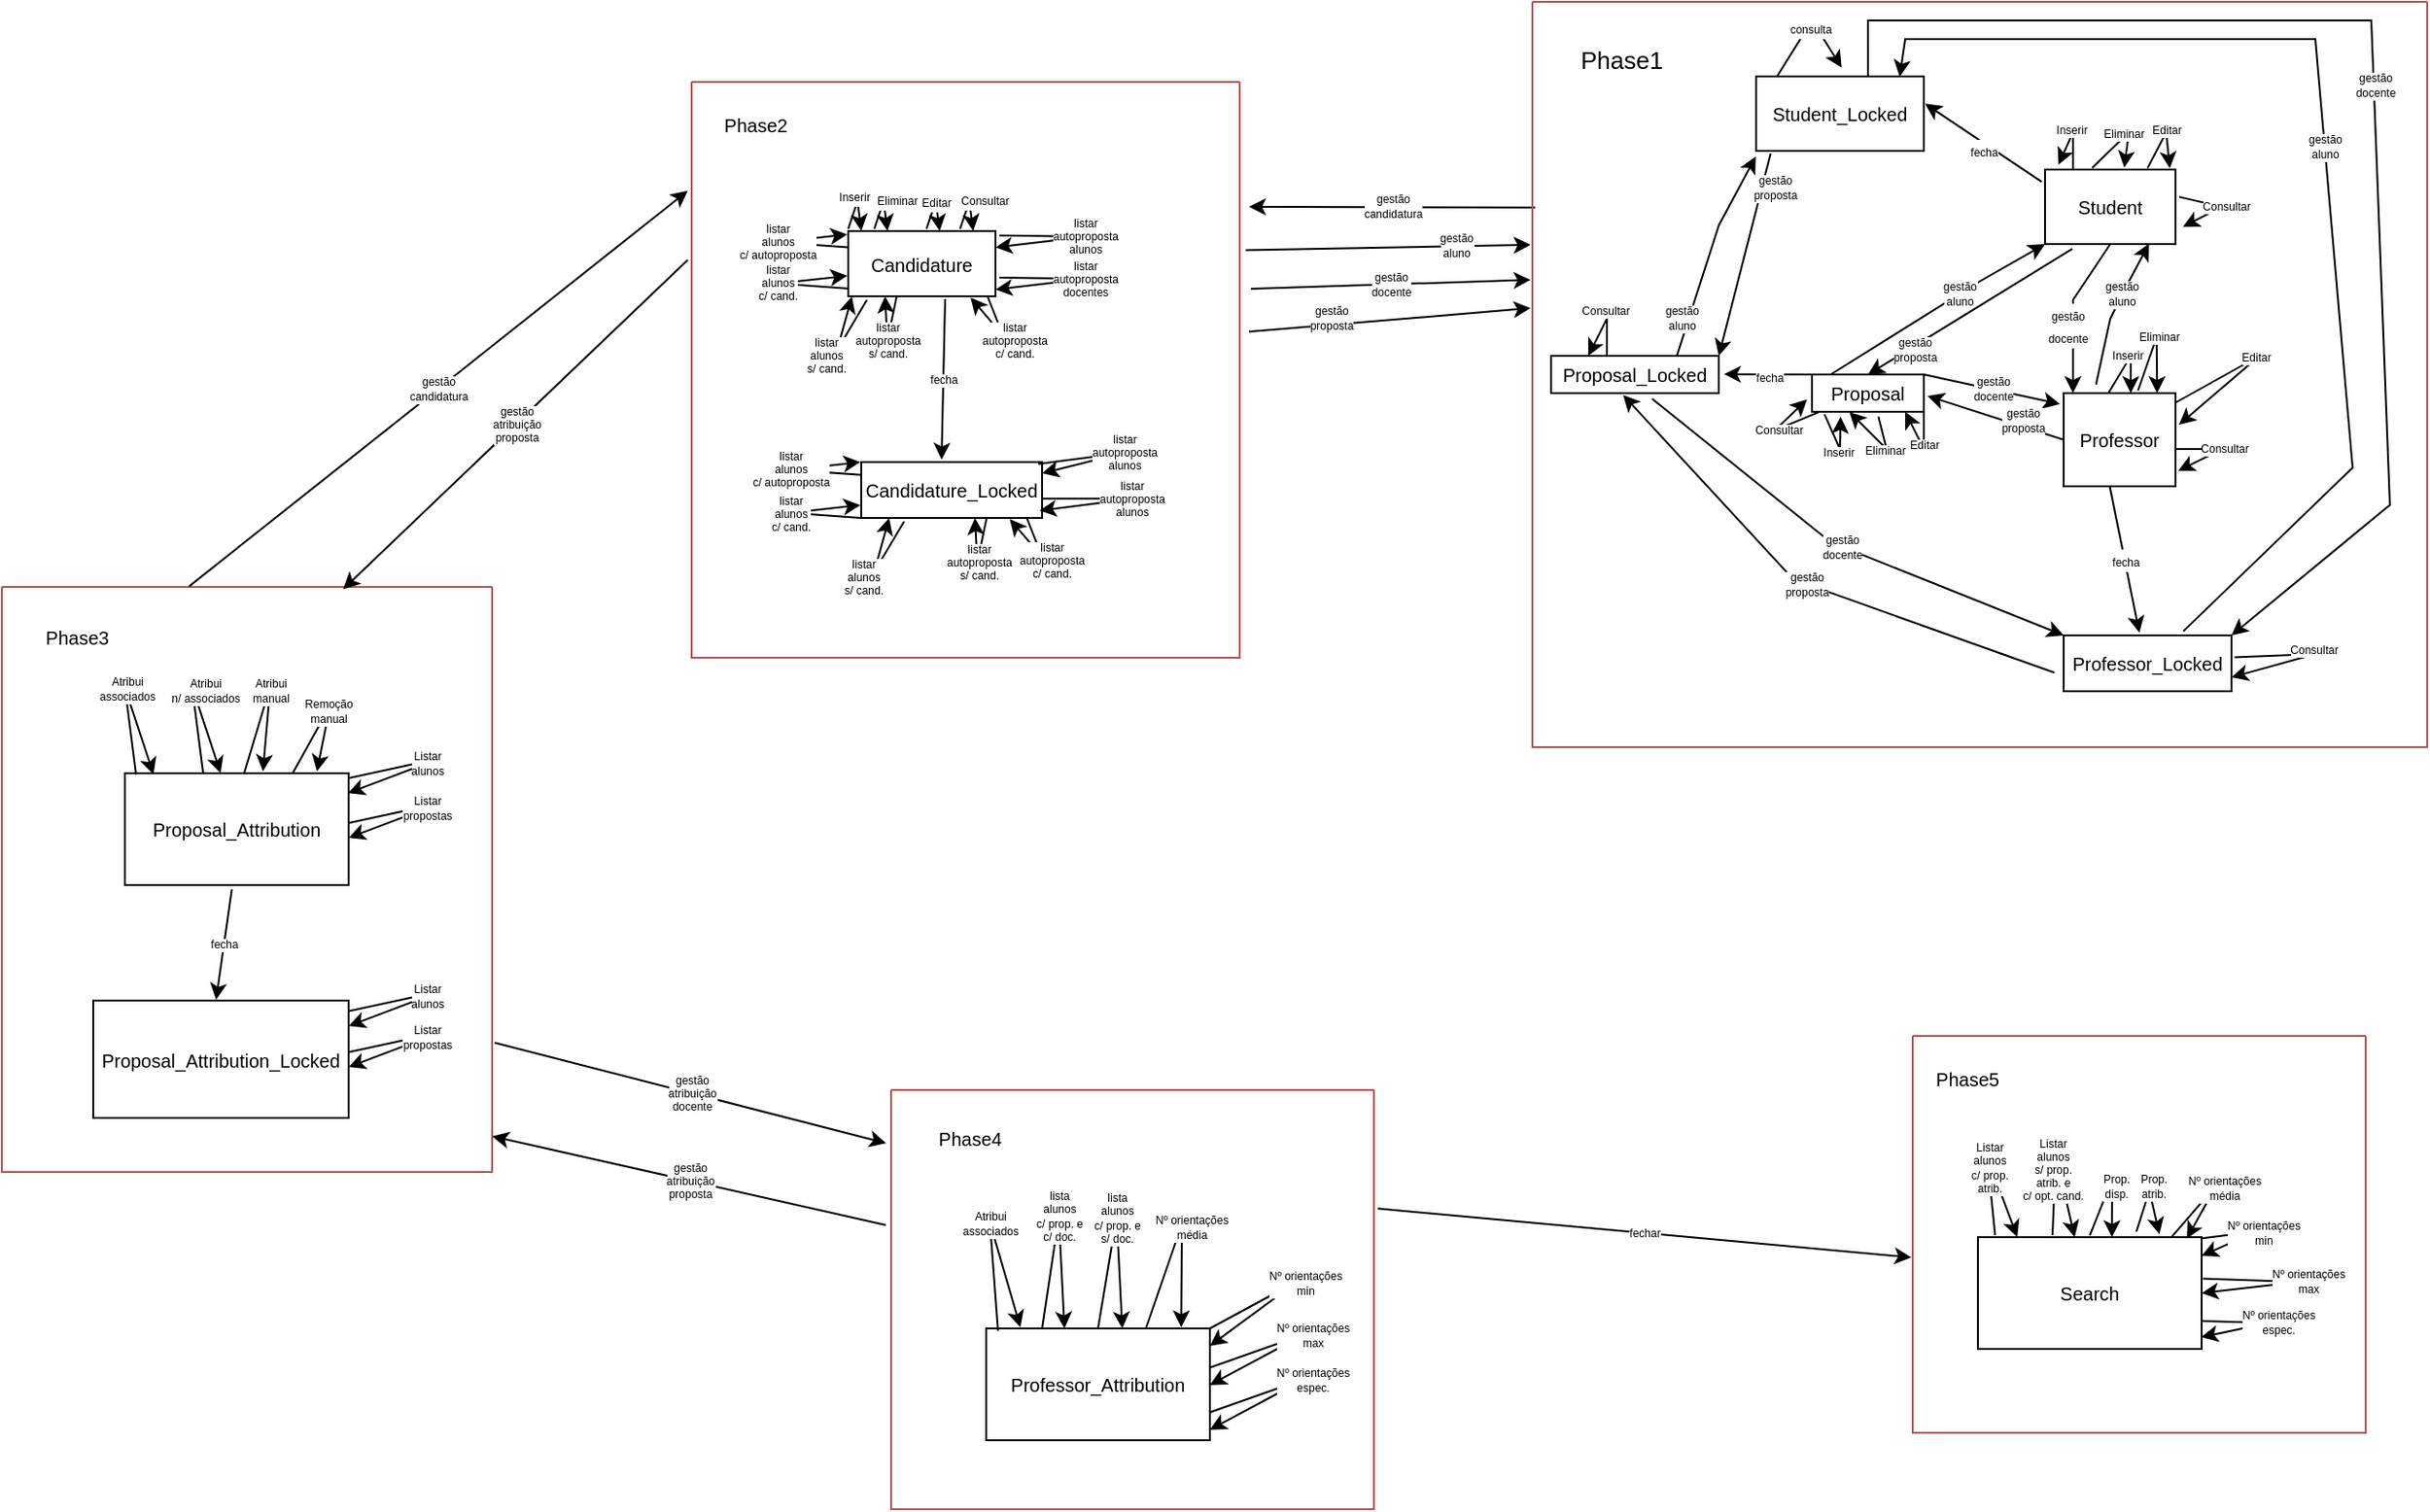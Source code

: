 <mxfile version="17.4.1" type="device"><diagram id="VBewsLOf6G5YiVh5agWX" name="Page-1"><mxGraphModel dx="2523" dy="2038" grid="0" gridSize="10" guides="1" tooltips="1" connect="1" arrows="1" fold="1" page="1" pageScale="1" pageWidth="850" pageHeight="1100" math="0" shadow="0"><root><mxCell id="0"/><mxCell id="1" parent="0"/><mxCell id="Y-8ZPhBOUAKgJP2-edAO-37" value="&lt;font style=&quot;font-size: 10px&quot;&gt;Student&lt;/font&gt;" style="rounded=0;whiteSpace=wrap;html=1;" vertex="1" parent="1"><mxGeometry x="635" y="-1000" width="70" height="40" as="geometry"/></mxCell><mxCell id="Y-8ZPhBOUAKgJP2-edAO-38" value="" style="endArrow=classic;html=1;rounded=0;fontSize=6;entryX=0.103;entryY=-0.065;entryDx=0;entryDy=0;entryPerimeter=0;exitX=0.214;exitY=0;exitDx=0;exitDy=0;exitPerimeter=0;" edge="1" parent="1" source="Y-8ZPhBOUAKgJP2-edAO-37" target="Y-8ZPhBOUAKgJP2-edAO-37"><mxGeometry relative="1" as="geometry"><mxPoint x="660" y="-1011" as="sourcePoint"/><mxPoint x="710" y="-1010" as="targetPoint"/><Array as="points"><mxPoint x="650" y="-1020"/></Array></mxGeometry></mxCell><mxCell id="Y-8ZPhBOUAKgJP2-edAO-39" value="&lt;div&gt;Inserir&lt;/div&gt;" style="edgeLabel;resizable=0;html=1;align=center;verticalAlign=middle;fontSize=6;" connectable="0" vertex="1" parent="Y-8ZPhBOUAKgJP2-edAO-38"><mxGeometry relative="1" as="geometry"><mxPoint x="-1" y="-2" as="offset"/></mxGeometry></mxCell><mxCell id="Y-8ZPhBOUAKgJP2-edAO-40" value="" style="endArrow=classic;html=1;rounded=0;fontSize=6;exitX=0.361;exitY=-0.022;exitDx=0;exitDy=0;exitPerimeter=0;entryX=0.607;entryY=-0.026;entryDx=0;entryDy=0;entryPerimeter=0;" edge="1" source="Y-8ZPhBOUAKgJP2-edAO-37" target="Y-8ZPhBOUAKgJP2-edAO-37" parent="1"><mxGeometry relative="1" as="geometry"><mxPoint x="720" y="-970" as="sourcePoint"/><mxPoint x="820" y="-970" as="targetPoint"/><Array as="points"><mxPoint x="680" y="-1020"/></Array></mxGeometry></mxCell><mxCell id="Y-8ZPhBOUAKgJP2-edAO-41" value="Eliminar" style="edgeLabel;resizable=0;html=1;align=center;verticalAlign=middle;fontSize=6;" connectable="0" vertex="1" parent="Y-8ZPhBOUAKgJP2-edAO-40"><mxGeometry relative="1" as="geometry"><mxPoint y="-2" as="offset"/></mxGeometry></mxCell><mxCell id="Y-8ZPhBOUAKgJP2-edAO-42" value="" style="endArrow=classic;html=1;rounded=0;fontSize=6;exitX=0.786;exitY=-0.02;exitDx=0;exitDy=0;exitPerimeter=0;entryX=0.956;entryY=-0.015;entryDx=0;entryDy=0;entryPerimeter=0;" edge="1" source="Y-8ZPhBOUAKgJP2-edAO-37" target="Y-8ZPhBOUAKgJP2-edAO-37" parent="1"><mxGeometry relative="1" as="geometry"><mxPoint x="710" y="-950" as="sourcePoint"/><mxPoint x="810" y="-950" as="targetPoint"/><Array as="points"><mxPoint x="700" y="-1020"/></Array></mxGeometry></mxCell><mxCell id="Y-8ZPhBOUAKgJP2-edAO-43" value="Editar" style="edgeLabel;resizable=0;html=1;align=center;verticalAlign=middle;fontSize=6;" connectable="0" vertex="1" parent="Y-8ZPhBOUAKgJP2-edAO-42"><mxGeometry relative="1" as="geometry"><mxPoint y="-2" as="offset"/></mxGeometry></mxCell><mxCell id="Y-8ZPhBOUAKgJP2-edAO-44" value="" style="endArrow=classic;html=1;rounded=0;fontSize=6;exitX=1.028;exitY=0.367;exitDx=0;exitDy=0;exitPerimeter=0;entryX=1.056;entryY=0.769;entryDx=0;entryDy=0;entryPerimeter=0;" edge="1" source="Y-8ZPhBOUAKgJP2-edAO-37" target="Y-8ZPhBOUAKgJP2-edAO-37" parent="1"><mxGeometry relative="1" as="geometry"><mxPoint x="730" y="-980" as="sourcePoint"/><mxPoint x="830" y="-980" as="targetPoint"/><Array as="points"><mxPoint x="730" y="-980"/></Array></mxGeometry></mxCell><mxCell id="Y-8ZPhBOUAKgJP2-edAO-45" value="Consultar" style="edgeLabel;resizable=0;html=1;align=center;verticalAlign=middle;fontSize=6;" connectable="0" vertex="1" parent="Y-8ZPhBOUAKgJP2-edAO-44"><mxGeometry relative="1" as="geometry"><mxPoint x="2" as="offset"/></mxGeometry></mxCell><mxCell id="Y-8ZPhBOUAKgJP2-edAO-46" value="&lt;font style=&quot;font-size: 10px&quot;&gt;Student_Locked&lt;/font&gt;" style="rounded=0;whiteSpace=wrap;html=1;fontSize=6;" vertex="1" parent="1"><mxGeometry x="480" y="-1050" width="90" height="40" as="geometry"/></mxCell><mxCell id="Y-8ZPhBOUAKgJP2-edAO-47" value="" style="endArrow=classic;html=1;rounded=0;fontSize=10;exitX=-0.026;exitY=0.165;exitDx=0;exitDy=0;exitPerimeter=0;entryX=1.007;entryY=0.367;entryDx=0;entryDy=0;entryPerimeter=0;" edge="1" source="Y-8ZPhBOUAKgJP2-edAO-37" target="Y-8ZPhBOUAKgJP2-edAO-46" parent="1"><mxGeometry relative="1" as="geometry"><mxPoint x="650" y="-980" as="sourcePoint"/><mxPoint x="750" y="-980" as="targetPoint"/></mxGeometry></mxCell><mxCell id="Y-8ZPhBOUAKgJP2-edAO-48" value="&lt;font style=&quot;font-size: 6px&quot;&gt;fecha&lt;/font&gt;" style="edgeLabel;resizable=0;html=1;align=center;verticalAlign=middle;fontSize=10;" connectable="0" vertex="1" parent="Y-8ZPhBOUAKgJP2-edAO-47"><mxGeometry relative="1" as="geometry"><mxPoint y="3" as="offset"/></mxGeometry></mxCell><mxCell id="Y-8ZPhBOUAKgJP2-edAO-49" value="" style="endArrow=classic;html=1;rounded=0;fontSize=10;exitX=0.125;exitY=0;exitDx=0;exitDy=0;exitPerimeter=0;entryX=0.51;entryY=-0.119;entryDx=0;entryDy=0;entryPerimeter=0;" edge="1" source="Y-8ZPhBOUAKgJP2-edAO-46" target="Y-8ZPhBOUAKgJP2-edAO-46" parent="1"><mxGeometry relative="1" as="geometry"><mxPoint x="550" y="-1060" as="sourcePoint"/><mxPoint x="640" y="-990" as="targetPoint"/><Array as="points"><mxPoint x="510" y="-1080"/></Array></mxGeometry></mxCell><mxCell id="Y-8ZPhBOUAKgJP2-edAO-50" value="&lt;font style=&quot;font-size: 6px&quot;&gt;consulta&lt;/font&gt;" style="edgeLabel;resizable=0;html=1;align=center;verticalAlign=middle;fontSize=10;" connectable="0" vertex="1" parent="Y-8ZPhBOUAKgJP2-edAO-49"><mxGeometry relative="1" as="geometry"/></mxCell><mxCell id="Y-8ZPhBOUAKgJP2-edAO-51" value="&lt;font style=&quot;font-size: 10px&quot;&gt;Professor&lt;/font&gt;" style="rounded=0;whiteSpace=wrap;html=1;fontSize=6;" vertex="1" parent="1"><mxGeometry x="645" y="-880" width="60" height="50" as="geometry"/></mxCell><mxCell id="Y-8ZPhBOUAKgJP2-edAO-52" value="" style="endArrow=classic;html=1;rounded=0;fontSize=10;exitX=0.5;exitY=1;exitDx=0;exitDy=0;entryX=0.083;entryY=0;entryDx=0;entryDy=0;entryPerimeter=0;" edge="1" source="Y-8ZPhBOUAKgJP2-edAO-37" target="Y-8ZPhBOUAKgJP2-edAO-51" parent="1"><mxGeometry relative="1" as="geometry"><mxPoint x="690.17" y="-966.9" as="sourcePoint"/><mxPoint x="662.64" y="-900" as="targetPoint"/><Array as="points"><mxPoint x="650" y="-930"/></Array></mxGeometry></mxCell><mxCell id="Y-8ZPhBOUAKgJP2-edAO-53" value="&lt;div&gt;&lt;font style=&quot;font-size: 6px&quot;&gt;gestão &lt;br&gt;&lt;/font&gt;&lt;/div&gt;&lt;div&gt;&lt;font style=&quot;font-size: 6px&quot;&gt;docente&lt;/font&gt;&lt;/div&gt;" style="edgeLabel;resizable=0;html=1;align=center;verticalAlign=middle;fontSize=10;" connectable="0" vertex="1" parent="Y-8ZPhBOUAKgJP2-edAO-52"><mxGeometry relative="1" as="geometry"><mxPoint x="-3" y="6" as="offset"/></mxGeometry></mxCell><mxCell id="Y-8ZPhBOUAKgJP2-edAO-54" value="" style="endArrow=classic;html=1;rounded=0;fontSize=6;exitX=0.289;exitY=-0.092;exitDx=0;exitDy=0;exitPerimeter=0;entryX=0.797;entryY=0.995;entryDx=0;entryDy=0;entryPerimeter=0;" edge="1" source="Y-8ZPhBOUAKgJP2-edAO-51" target="Y-8ZPhBOUAKgJP2-edAO-37" parent="1"><mxGeometry relative="1" as="geometry"><mxPoint x="720" y="-930" as="sourcePoint"/><mxPoint x="810" y="-920" as="targetPoint"/><Array as="points"><mxPoint x="670" y="-920"/><mxPoint x="680" y="-940"/></Array></mxGeometry></mxCell><mxCell id="Y-8ZPhBOUAKgJP2-edAO-55" value="&lt;div&gt;gestão &lt;br&gt;&lt;/div&gt;&lt;div&gt;aluno&lt;/div&gt;" style="edgeLabel;resizable=0;html=1;align=center;verticalAlign=middle;fontSize=6;" connectable="0" vertex="1" parent="Y-8ZPhBOUAKgJP2-edAO-54"><mxGeometry relative="1" as="geometry"><mxPoint x="4" y="-9" as="offset"/></mxGeometry></mxCell><mxCell id="Y-8ZPhBOUAKgJP2-edAO-56" value="" style="endArrow=classic;html=1;rounded=0;fontSize=6;exitX=0.4;exitY=0;exitDx=0;exitDy=0;entryX=0.6;entryY=0;entryDx=0;entryDy=0;exitPerimeter=0;entryPerimeter=0;" edge="1" source="Y-8ZPhBOUAKgJP2-edAO-51" target="Y-8ZPhBOUAKgJP2-edAO-51" parent="1"><mxGeometry relative="1" as="geometry"><mxPoint x="770" y="-920" as="sourcePoint"/><mxPoint x="780" y="-920" as="targetPoint"/><Array as="points"><mxPoint x="681" y="-900"/></Array></mxGeometry></mxCell><mxCell id="Y-8ZPhBOUAKgJP2-edAO-57" value="&lt;div&gt;Inserir&lt;/div&gt;" style="edgeLabel;resizable=0;html=1;align=center;verticalAlign=middle;fontSize=6;" connectable="0" vertex="1" parent="Y-8ZPhBOUAKgJP2-edAO-56"><mxGeometry relative="1" as="geometry"><mxPoint x="-1" y="-2" as="offset"/></mxGeometry></mxCell><mxCell id="Y-8ZPhBOUAKgJP2-edAO-58" value="" style="endArrow=classic;html=1;rounded=0;fontSize=6;exitX=0.361;exitY=-0.022;exitDx=0;exitDy=0;exitPerimeter=0;entryX=0.618;entryY=0.047;entryDx=0;entryDy=0;entryPerimeter=0;" edge="1" parent="1"><mxGeometry relative="1" as="geometry"><mxPoint x="684.86" y="-881.38" as="sourcePoint"/><mxPoint x="695.14" y="-880" as="targetPoint"/><Array as="points"><mxPoint x="694.86" y="-910"/></Array></mxGeometry></mxCell><mxCell id="Y-8ZPhBOUAKgJP2-edAO-59" value="Eliminar" style="edgeLabel;resizable=0;html=1;align=center;verticalAlign=middle;fontSize=6;" connectable="0" vertex="1" parent="Y-8ZPhBOUAKgJP2-edAO-58"><mxGeometry relative="1" as="geometry"><mxPoint x="1" y="-1" as="offset"/></mxGeometry></mxCell><mxCell id="Y-8ZPhBOUAKgJP2-edAO-60" value="" style="endArrow=classic;html=1;rounded=0;fontSize=6;exitX=1.003;exitY=0.1;exitDx=0;exitDy=0;exitPerimeter=0;entryX=1.03;entryY=0.34;entryDx=0;entryDy=0;entryPerimeter=0;" edge="1" target="Y-8ZPhBOUAKgJP2-edAO-51" parent="1" source="Y-8ZPhBOUAKgJP2-edAO-51"><mxGeometry relative="1" as="geometry"><mxPoint x="750" y="-901.56" as="sourcePoint"/><mxPoint x="759.72" y="-901" as="targetPoint"/><Array as="points"><mxPoint x="750" y="-900"/></Array></mxGeometry></mxCell><mxCell id="Y-8ZPhBOUAKgJP2-edAO-61" value="Editar" style="edgeLabel;resizable=0;html=1;align=center;verticalAlign=middle;fontSize=6;" connectable="0" vertex="1" parent="Y-8ZPhBOUAKgJP2-edAO-60"><mxGeometry relative="1" as="geometry"><mxPoint y="-1" as="offset"/></mxGeometry></mxCell><mxCell id="Y-8ZPhBOUAKgJP2-edAO-62" value="" style="endArrow=classic;html=1;rounded=0;fontSize=6;exitX=1;exitY=0.6;exitDx=0;exitDy=0;exitPerimeter=0;entryX=1.023;entryY=0.836;entryDx=0;entryDy=0;entryPerimeter=0;" edge="1" source="Y-8ZPhBOUAKgJP2-edAO-51" target="Y-8ZPhBOUAKgJP2-edAO-51" parent="1"><mxGeometry relative="1" as="geometry"><mxPoint x="760" y="-860" as="sourcePoint"/><mxPoint x="740" y="-870" as="targetPoint"/><Array as="points"><mxPoint x="730" y="-850"/></Array></mxGeometry></mxCell><mxCell id="Y-8ZPhBOUAKgJP2-edAO-63" value="Consultar" style="edgeLabel;resizable=0;html=1;align=center;verticalAlign=middle;fontSize=6;" connectable="0" vertex="1" parent="Y-8ZPhBOUAKgJP2-edAO-62"><mxGeometry relative="1" as="geometry"><mxPoint x="1" as="offset"/></mxGeometry></mxCell><mxCell id="Y-8ZPhBOUAKgJP2-edAO-64" value="&lt;font style=&quot;font-size: 10px&quot;&gt;Proposal&lt;/font&gt;" style="rounded=0;whiteSpace=wrap;html=1;fontSize=6;" vertex="1" parent="1"><mxGeometry x="510" y="-890" width="60" height="20" as="geometry"/></mxCell><mxCell id="Y-8ZPhBOUAKgJP2-edAO-65" value="Professor_Locked" style="rounded=0;whiteSpace=wrap;html=1;fontSize=10;" vertex="1" parent="1"><mxGeometry x="645" y="-750" width="90" height="30" as="geometry"/></mxCell><mxCell id="Y-8ZPhBOUAKgJP2-edAO-66" value="" style="endArrow=classic;html=1;rounded=0;fontSize=10;entryX=0.451;entryY=-0.047;entryDx=0;entryDy=0;entryPerimeter=0;exitX=0.412;exitY=1;exitDx=0;exitDy=0;exitPerimeter=0;" edge="1" parent="1" source="Y-8ZPhBOUAKgJP2-edAO-51" target="Y-8ZPhBOUAKgJP2-edAO-65"><mxGeometry relative="1" as="geometry"><mxPoint x="570" y="-890" as="sourcePoint"/><mxPoint x="670" y="-890" as="targetPoint"/></mxGeometry></mxCell><mxCell id="Y-8ZPhBOUAKgJP2-edAO-67" value="&lt;font style=&quot;font-size: 6px&quot;&gt;fecha&lt;/font&gt;" style="edgeLabel;resizable=0;html=1;align=center;verticalAlign=middle;fontSize=10;" connectable="0" vertex="1" parent="Y-8ZPhBOUAKgJP2-edAO-66"><mxGeometry relative="1" as="geometry"/></mxCell><mxCell id="Y-8ZPhBOUAKgJP2-edAO-68" value="" style="endArrow=classic;html=1;rounded=0;fontSize=6;entryX=1;entryY=0.75;entryDx=0;entryDy=0;exitX=1.019;exitY=0.393;exitDx=0;exitDy=0;exitPerimeter=0;" edge="1" parent="1" source="Y-8ZPhBOUAKgJP2-edAO-65" target="Y-8ZPhBOUAKgJP2-edAO-65"><mxGeometry relative="1" as="geometry"><mxPoint x="770" y="-780" as="sourcePoint"/><mxPoint x="740.3" y="-877.38" as="targetPoint"/><Array as="points"><mxPoint x="780" y="-740"/></Array></mxGeometry></mxCell><mxCell id="Y-8ZPhBOUAKgJP2-edAO-69" value="Consultar" style="edgeLabel;resizable=0;html=1;align=center;verticalAlign=middle;fontSize=6;" connectable="0" vertex="1" parent="Y-8ZPhBOUAKgJP2-edAO-68"><mxGeometry relative="1" as="geometry"><mxPoint y="-3" as="offset"/></mxGeometry></mxCell><mxCell id="Y-8ZPhBOUAKgJP2-edAO-70" value="" style="endArrow=classic;html=1;rounded=0;fontSize=6;entryX=0;entryY=1;entryDx=0;entryDy=0;exitX=0.167;exitY=0;exitDx=0;exitDy=0;exitPerimeter=0;" edge="1" parent="1" source="Y-8ZPhBOUAKgJP2-edAO-64" target="Y-8ZPhBOUAKgJP2-edAO-37"><mxGeometry relative="1" as="geometry"><mxPoint x="480" y="-930" as="sourcePoint"/><mxPoint x="580" y="-930" as="targetPoint"/><Array as="points"><mxPoint x="600" y="-940"/></Array></mxGeometry></mxCell><mxCell id="Y-8ZPhBOUAKgJP2-edAO-71" value="&lt;div&gt;gestão&lt;/div&gt;&lt;div&gt;aluno&lt;/div&gt;" style="edgeLabel;resizable=0;html=1;align=center;verticalAlign=middle;fontSize=6;" connectable="0" vertex="1" parent="Y-8ZPhBOUAKgJP2-edAO-70"><mxGeometry relative="1" as="geometry"><mxPoint x="11" y="-7" as="offset"/></mxGeometry></mxCell><mxCell id="Y-8ZPhBOUAKgJP2-edAO-72" value="" style="endArrow=classic;html=1;rounded=0;fontSize=6;exitX=0.209;exitY=1.065;exitDx=0;exitDy=0;entryX=0.5;entryY=0;entryDx=0;entryDy=0;exitPerimeter=0;" edge="1" parent="1" source="Y-8ZPhBOUAKgJP2-edAO-37" target="Y-8ZPhBOUAKgJP2-edAO-64"><mxGeometry relative="1" as="geometry"><mxPoint x="570" y="-890" as="sourcePoint"/><mxPoint x="670" y="-890" as="targetPoint"/></mxGeometry></mxCell><mxCell id="Y-8ZPhBOUAKgJP2-edAO-73" value="&lt;div&gt;gestão&lt;/div&gt;&lt;div&gt;proposta&lt;/div&gt;" style="edgeLabel;resizable=0;html=1;align=center;verticalAlign=middle;fontSize=6;" connectable="0" vertex="1" parent="Y-8ZPhBOUAKgJP2-edAO-72"><mxGeometry relative="1" as="geometry"><mxPoint x="-30" y="20" as="offset"/></mxGeometry></mxCell><mxCell id="Y-8ZPhBOUAKgJP2-edAO-74" value="" style="endArrow=classic;html=1;rounded=0;fontSize=6;entryX=-0.033;entryY=0.117;entryDx=0;entryDy=0;exitX=1;exitY=0;exitDx=0;exitDy=0;entryPerimeter=0;" edge="1" parent="1" source="Y-8ZPhBOUAKgJP2-edAO-64" target="Y-8ZPhBOUAKgJP2-edAO-51"><mxGeometry relative="1" as="geometry"><mxPoint x="480" y="-830" as="sourcePoint"/><mxPoint x="580" y="-830" as="targetPoint"/></mxGeometry></mxCell><mxCell id="Y-8ZPhBOUAKgJP2-edAO-75" value="&lt;div&gt;gestão&lt;/div&gt;&lt;div&gt;docente&lt;br&gt;&lt;/div&gt;" style="edgeLabel;resizable=0;html=1;align=center;verticalAlign=middle;fontSize=6;" connectable="0" vertex="1" parent="Y-8ZPhBOUAKgJP2-edAO-74"><mxGeometry relative="1" as="geometry"/></mxCell><mxCell id="Y-8ZPhBOUAKgJP2-edAO-76" value="" style="endArrow=classic;html=1;rounded=0;fontSize=6;exitX=0;exitY=0.5;exitDx=0;exitDy=0;entryX=1.032;entryY=0.575;entryDx=0;entryDy=0;entryPerimeter=0;" edge="1" parent="1" source="Y-8ZPhBOUAKgJP2-edAO-51" target="Y-8ZPhBOUAKgJP2-edAO-64"><mxGeometry relative="1" as="geometry"><mxPoint x="550" y="-830" as="sourcePoint"/><mxPoint x="650" y="-830" as="targetPoint"/></mxGeometry></mxCell><mxCell id="Y-8ZPhBOUAKgJP2-edAO-77" value="&lt;div&gt;gestão&lt;/div&gt;&lt;div&gt;proposta&lt;br&gt;&lt;/div&gt;" style="edgeLabel;resizable=0;html=1;align=center;verticalAlign=middle;fontSize=6;" connectable="0" vertex="1" parent="Y-8ZPhBOUAKgJP2-edAO-76"><mxGeometry relative="1" as="geometry"><mxPoint x="14" y="2" as="offset"/></mxGeometry></mxCell><mxCell id="Y-8ZPhBOUAKgJP2-edAO-80" value="" style="endArrow=classic;html=1;rounded=0;fontSize=6;exitX=0.111;exitY=1.067;exitDx=0;exitDy=0;entryX=0.256;entryY=1.133;entryDx=0;entryDy=0;entryPerimeter=0;exitPerimeter=0;" edge="1" parent="1" source="Y-8ZPhBOUAKgJP2-edAO-64" target="Y-8ZPhBOUAKgJP2-edAO-64"><mxGeometry relative="1" as="geometry"><mxPoint x="520" y="-810" as="sourcePoint"/><mxPoint x="530" y="-810" as="targetPoint"/><Array as="points"><mxPoint x="525" y="-850"/></Array></mxGeometry></mxCell><mxCell id="Y-8ZPhBOUAKgJP2-edAO-81" value="&lt;div&gt;Inserir&lt;/div&gt;" style="edgeLabel;resizable=0;html=1;align=center;verticalAlign=middle;fontSize=6;" connectable="0" vertex="1" parent="Y-8ZPhBOUAKgJP2-edAO-80"><mxGeometry relative="1" as="geometry"><mxPoint x="-1" y="3" as="offset"/></mxGeometry></mxCell><mxCell id="Y-8ZPhBOUAKgJP2-edAO-82" value="" style="endArrow=classic;html=1;rounded=0;fontSize=6;exitX=0.594;exitY=1.133;exitDx=0;exitDy=0;exitPerimeter=0;entryX=0.333;entryY=1;entryDx=0;entryDy=0;entryPerimeter=0;" edge="1" parent="1" source="Y-8ZPhBOUAKgJP2-edAO-64" target="Y-8ZPhBOUAKgJP2-edAO-64"><mxGeometry relative="1" as="geometry"><mxPoint x="540" y="-811.38" as="sourcePoint"/><mxPoint x="550.28" y="-810" as="targetPoint"/><Array as="points"><mxPoint x="550" y="-850"/></Array></mxGeometry></mxCell><mxCell id="Y-8ZPhBOUAKgJP2-edAO-83" value="Eliminar" style="edgeLabel;resizable=0;html=1;align=center;verticalAlign=middle;fontSize=6;" connectable="0" vertex="1" parent="Y-8ZPhBOUAKgJP2-edAO-82"><mxGeometry relative="1" as="geometry"><mxPoint x="2" y="4" as="offset"/></mxGeometry></mxCell><mxCell id="Y-8ZPhBOUAKgJP2-edAO-84" value="" style="endArrow=classic;html=1;rounded=0;fontSize=6;exitX=1;exitY=1;exitDx=0;exitDy=0;entryX=0.833;entryY=1;entryDx=0;entryDy=0;entryPerimeter=0;" edge="1" parent="1" source="Y-8ZPhBOUAKgJP2-edAO-64" target="Y-8ZPhBOUAKgJP2-edAO-64"><mxGeometry relative="1" as="geometry"><mxPoint x="565" y="-821.56" as="sourcePoint"/><mxPoint x="565" y="-810" as="targetPoint"/><Array as="points"><mxPoint x="570" y="-850"/></Array></mxGeometry></mxCell><mxCell id="Y-8ZPhBOUAKgJP2-edAO-85" value="Editar" style="edgeLabel;resizable=0;html=1;align=center;verticalAlign=middle;fontSize=6;" connectable="0" vertex="1" parent="Y-8ZPhBOUAKgJP2-edAO-84"><mxGeometry relative="1" as="geometry"><mxPoint y="-1" as="offset"/></mxGeometry></mxCell><mxCell id="Y-8ZPhBOUAKgJP2-edAO-86" value="" style="endArrow=classic;html=1;rounded=0;fontSize=6;entryX=-0.044;entryY=0.667;entryDx=0;entryDy=0;entryPerimeter=0;exitX=0.056;exitY=1.017;exitDx=0;exitDy=0;exitPerimeter=0;" edge="1" parent="1" source="Y-8ZPhBOUAKgJP2-edAO-64" target="Y-8ZPhBOUAKgJP2-edAO-64"><mxGeometry relative="1" as="geometry"><mxPoint x="510" y="-870" as="sourcePoint"/><mxPoint x="490.3" y="-857.38" as="targetPoint"/><Array as="points"><mxPoint x="490" y="-860"/></Array></mxGeometry></mxCell><mxCell id="Y-8ZPhBOUAKgJP2-edAO-87" value="Consultar" style="edgeLabel;resizable=0;html=1;align=center;verticalAlign=middle;fontSize=6;" connectable="0" vertex="1" parent="Y-8ZPhBOUAKgJP2-edAO-86"><mxGeometry relative="1" as="geometry"><mxPoint x="1" as="offset"/></mxGeometry></mxCell><mxCell id="Y-8ZPhBOUAKgJP2-edAO-88" value="&lt;font style=&quot;font-size: 10px&quot;&gt;Proposal_Locked&lt;/font&gt;" style="rounded=0;whiteSpace=wrap;html=1;fontSize=6;" vertex="1" parent="1"><mxGeometry x="370" y="-900" width="90" height="20" as="geometry"/></mxCell><mxCell id="Y-8ZPhBOUAKgJP2-edAO-89" value="" style="endArrow=classic;html=1;rounded=0;fontSize=10;entryX=1.031;entryY=0.49;entryDx=0;entryDy=0;exitX=0;exitY=0;exitDx=0;exitDy=0;entryPerimeter=0;" edge="1" parent="1" source="Y-8ZPhBOUAKgJP2-edAO-64" target="Y-8ZPhBOUAKgJP2-edAO-88"><mxGeometry relative="1" as="geometry"><mxPoint x="350" y="-920" as="sourcePoint"/><mxPoint x="450" y="-920" as="targetPoint"/></mxGeometry></mxCell><mxCell id="Y-8ZPhBOUAKgJP2-edAO-90" value="&lt;font style=&quot;font-size: 6px&quot;&gt;fecha&lt;/font&gt;" style="edgeLabel;resizable=0;html=1;align=center;verticalAlign=middle;fontSize=10;" connectable="0" vertex="1" parent="Y-8ZPhBOUAKgJP2-edAO-89"><mxGeometry relative="1" as="geometry"/></mxCell><mxCell id="Y-8ZPhBOUAKgJP2-edAO-91" value="" style="endArrow=classic;html=1;rounded=0;fontSize=6;entryX=0.222;entryY=0;entryDx=0;entryDy=0;entryPerimeter=0;exitX=0.333;exitY=0;exitDx=0;exitDy=0;exitPerimeter=0;" edge="1" parent="1" source="Y-8ZPhBOUAKgJP2-edAO-88" target="Y-8ZPhBOUAKgJP2-edAO-88"><mxGeometry relative="1" as="geometry"><mxPoint x="397.88" y="-911.2" as="sourcePoint"/><mxPoint x="368.72" y="-910" as="targetPoint"/><Array as="points"><mxPoint x="400" y="-920"/></Array></mxGeometry></mxCell><mxCell id="Y-8ZPhBOUAKgJP2-edAO-92" value="Consultar" style="edgeLabel;resizable=0;html=1;align=center;verticalAlign=middle;fontSize=6;" connectable="0" vertex="1" parent="Y-8ZPhBOUAKgJP2-edAO-91"><mxGeometry relative="1" as="geometry"><mxPoint x="-1" y="-5" as="offset"/></mxGeometry></mxCell><mxCell id="Y-8ZPhBOUAKgJP2-edAO-93" value="" style="endArrow=classic;html=1;rounded=0;fontSize=6;exitX=0.667;exitY=0;exitDx=0;exitDy=0;exitPerimeter=0;entryX=1;entryY=0;entryDx=0;entryDy=0;" edge="1" parent="1" source="Y-8ZPhBOUAKgJP2-edAO-46" target="Y-8ZPhBOUAKgJP2-edAO-65"><mxGeometry relative="1" as="geometry"><mxPoint x="475" y="-970" as="sourcePoint"/><mxPoint x="800" y="-830" as="targetPoint"/><Array as="points"><mxPoint x="540" y="-1080"/><mxPoint x="810" y="-1080"/><mxPoint x="820" y="-820"/></Array></mxGeometry></mxCell><mxCell id="Y-8ZPhBOUAKgJP2-edAO-94" value="&lt;div&gt;gestão&lt;/div&gt;&lt;div&gt;docente&lt;br&gt;&lt;/div&gt;" style="edgeLabel;resizable=0;html=1;align=center;verticalAlign=middle;fontSize=6;" connectable="0" vertex="1" parent="Y-8ZPhBOUAKgJP2-edAO-93"><mxGeometry relative="1" as="geometry"/></mxCell><mxCell id="Y-8ZPhBOUAKgJP2-edAO-98" value="" style="endArrow=classic;html=1;rounded=0;fontSize=6;entryX=0.856;entryY=0.005;entryDx=0;entryDy=0;entryPerimeter=0;exitX=0.713;exitY=-0.073;exitDx=0;exitDy=0;exitPerimeter=0;" edge="1" parent="1" source="Y-8ZPhBOUAKgJP2-edAO-65" target="Y-8ZPhBOUAKgJP2-edAO-46"><mxGeometry relative="1" as="geometry"><mxPoint x="790" y="-830" as="sourcePoint"/><mxPoint x="760" y="-1060" as="targetPoint"/><Array as="points"><mxPoint x="800" y="-840"/><mxPoint x="780" y="-1070"/><mxPoint x="560" y="-1070"/></Array></mxGeometry></mxCell><mxCell id="Y-8ZPhBOUAKgJP2-edAO-99" value="&lt;div&gt;gestão&lt;/div&gt;&lt;div&gt;aluno&lt;/div&gt;" style="edgeLabel;resizable=0;html=1;align=center;verticalAlign=middle;fontSize=6;" connectable="0" vertex="1" parent="Y-8ZPhBOUAKgJP2-edAO-98"><mxGeometry relative="1" as="geometry"/></mxCell><mxCell id="Y-8ZPhBOUAKgJP2-edAO-101" value="" style="endArrow=classic;html=1;rounded=0;fontSize=6;entryX=-0.002;entryY=1.075;entryDx=0;entryDy=0;entryPerimeter=0;exitX=0.75;exitY=0;exitDx=0;exitDy=0;" edge="1" parent="1" source="Y-8ZPhBOUAKgJP2-edAO-88" target="Y-8ZPhBOUAKgJP2-edAO-46"><mxGeometry relative="1" as="geometry"><mxPoint x="400" y="-940" as="sourcePoint"/><mxPoint x="490" y="-940" as="targetPoint"/><Array as="points"><mxPoint x="460" y="-970"/></Array></mxGeometry></mxCell><mxCell id="Y-8ZPhBOUAKgJP2-edAO-102" value="&lt;div&gt;gestão&lt;/div&gt;&lt;div&gt;aluno&lt;/div&gt;" style="edgeLabel;resizable=0;html=1;align=center;verticalAlign=middle;fontSize=6;" connectable="0" vertex="1" parent="Y-8ZPhBOUAKgJP2-edAO-101"><mxGeometry relative="1" as="geometry"><mxPoint x="-15" y="35" as="offset"/></mxGeometry></mxCell><mxCell id="Y-8ZPhBOUAKgJP2-edAO-103" value="" style="endArrow=classic;html=1;rounded=0;fontSize=6;exitX=0.087;exitY=1.035;exitDx=0;exitDy=0;exitPerimeter=0;entryX=1;entryY=0;entryDx=0;entryDy=0;" edge="1" parent="1" source="Y-8ZPhBOUAKgJP2-edAO-46" target="Y-8ZPhBOUAKgJP2-edAO-88"><mxGeometry relative="1" as="geometry"><mxPoint x="540" y="-920" as="sourcePoint"/><mxPoint x="640" y="-920" as="targetPoint"/></mxGeometry></mxCell><mxCell id="Y-8ZPhBOUAKgJP2-edAO-104" value="&lt;div&gt;gestão&lt;/div&gt;&lt;div&gt;proposta&lt;/div&gt;" style="edgeLabel;resizable=0;html=1;align=center;verticalAlign=middle;fontSize=6;" connectable="0" vertex="1" parent="Y-8ZPhBOUAKgJP2-edAO-103"><mxGeometry relative="1" as="geometry"><mxPoint x="16" y="-36" as="offset"/></mxGeometry></mxCell><mxCell id="Y-8ZPhBOUAKgJP2-edAO-105" value="" style="endArrow=classic;html=1;rounded=0;fontSize=6;entryX=0;entryY=0;entryDx=0;entryDy=0;exitX=0.602;exitY=1.15;exitDx=0;exitDy=0;exitPerimeter=0;" edge="1" parent="1" source="Y-8ZPhBOUAKgJP2-edAO-88" target="Y-8ZPhBOUAKgJP2-edAO-65"><mxGeometry relative="1" as="geometry"><mxPoint x="540" y="-860" as="sourcePoint"/><mxPoint x="640" y="-860" as="targetPoint"/><Array as="points"><mxPoint x="520" y="-800"/></Array></mxGeometry></mxCell><mxCell id="Y-8ZPhBOUAKgJP2-edAO-106" value="&lt;div&gt;gestão&lt;/div&gt;&lt;div&gt;docente&lt;br&gt;&lt;/div&gt;" style="edgeLabel;resizable=0;html=1;align=center;verticalAlign=middle;fontSize=6;" connectable="0" vertex="1" parent="Y-8ZPhBOUAKgJP2-edAO-105"><mxGeometry relative="1" as="geometry"/></mxCell><mxCell id="Y-8ZPhBOUAKgJP2-edAO-107" value="" style="endArrow=classic;html=1;rounded=0;fontSize=6;entryX=0.43;entryY=1.05;entryDx=0;entryDy=0;entryPerimeter=0;" edge="1" parent="1" target="Y-8ZPhBOUAKgJP2-edAO-88"><mxGeometry relative="1" as="geometry"><mxPoint x="640" y="-730" as="sourcePoint"/><mxPoint x="510" y="-750" as="targetPoint"/><Array as="points"><mxPoint x="500" y="-780"/></Array></mxGeometry></mxCell><mxCell id="Y-8ZPhBOUAKgJP2-edAO-108" value="&lt;div&gt;gestão&lt;/div&gt;&lt;div&gt;proposta&lt;br&gt;&lt;/div&gt;" style="edgeLabel;resizable=0;html=1;align=center;verticalAlign=middle;fontSize=6;" connectable="0" vertex="1" parent="Y-8ZPhBOUAKgJP2-edAO-107"><mxGeometry relative="1" as="geometry"/></mxCell><mxCell id="Y-8ZPhBOUAKgJP2-edAO-111" value="&lt;font style=&quot;font-size: 10px&quot;&gt;Candidature&lt;/font&gt;" style="rounded=0;whiteSpace=wrap;html=1;fontSize=6;" vertex="1" parent="1"><mxGeometry x="-7" y="-967" width="79" height="35" as="geometry"/></mxCell><mxCell id="Y-8ZPhBOUAKgJP2-edAO-112" value="" style="endArrow=classic;html=1;rounded=0;fontSize=10;strokeWidth=1;exitX=0.003;exitY=0.276;exitDx=0;exitDy=0;exitPerimeter=0;" edge="1" parent="1" source="Y-8ZPhBOUAKgJP2-edAO-116"><mxGeometry relative="1" as="geometry"><mxPoint x="250" y="-1030" as="sourcePoint"/><mxPoint x="208" y="-980" as="targetPoint"/><Array as="points"/></mxGeometry></mxCell><mxCell id="Y-8ZPhBOUAKgJP2-edAO-113" value="&lt;div style=&quot;font-size: 6px;&quot;&gt;&lt;font style=&quot;font-size: 6px;&quot;&gt;gestão&lt;/font&gt;&lt;/div&gt;&lt;div style=&quot;font-size: 6px;&quot;&gt;&lt;font style=&quot;font-size: 6px;&quot;&gt;candidatura&lt;br style=&quot;font-size: 6px;&quot;&gt;&lt;/font&gt;&lt;/div&gt;" style="edgeLabel;resizable=0;html=1;align=center;verticalAlign=middle;fontSize=6;" connectable="0" vertex="1" parent="Y-8ZPhBOUAKgJP2-edAO-112"><mxGeometry relative="1" as="geometry"/></mxCell><mxCell id="Y-8ZPhBOUAKgJP2-edAO-114" value="" style="endArrow=classic;html=1;rounded=0;fontSize=6;strokeWidth=1;entryX=-0.002;entryY=0.326;entryDx=0;entryDy=0;entryPerimeter=0;exitX=1.011;exitY=0.292;exitDx=0;exitDy=0;exitPerimeter=0;" edge="1" parent="1" source="Y-8ZPhBOUAKgJP2-edAO-171" target="Y-8ZPhBOUAKgJP2-edAO-116"><mxGeometry relative="1" as="geometry"><mxPoint x="258" y="-974" as="sourcePoint"/><mxPoint x="230" y="-920" as="targetPoint"/><Array as="points"/></mxGeometry></mxCell><mxCell id="Y-8ZPhBOUAKgJP2-edAO-115" value="&lt;div&gt;gestão&lt;/div&gt;&lt;div&gt;aluno&lt;/div&gt;" style="edgeLabel;resizable=0;html=1;align=center;verticalAlign=middle;fontSize=6;" connectable="0" vertex="1" parent="Y-8ZPhBOUAKgJP2-edAO-114"><mxGeometry relative="1" as="geometry"><mxPoint x="36" y="-1" as="offset"/></mxGeometry></mxCell><mxCell id="Y-8ZPhBOUAKgJP2-edAO-116" value="" style="swimlane;startSize=0;fontSize=6;fillColor=#f8cecc;strokeColor=#b85450;gradientColor=none;swimlaneFillColor=none;" vertex="1" parent="1"><mxGeometry x="360" y="-1090" width="480" height="400" as="geometry"><mxRectangle x="360" y="-1090" width="50" height="40" as="alternateBounds"/></mxGeometry></mxCell><mxCell id="Y-8ZPhBOUAKgJP2-edAO-117" value="&lt;font style=&quot;font-size: 13px&quot;&gt;Phase1&lt;/font&gt;" style="text;html=1;strokeColor=none;fillColor=none;align=center;verticalAlign=middle;whiteSpace=wrap;rounded=0;fontSize=6;" vertex="1" parent="Y-8ZPhBOUAKgJP2-edAO-116"><mxGeometry x="18" y="16" width="60" height="30" as="geometry"/></mxCell><mxCell id="Y-8ZPhBOUAKgJP2-edAO-118" value="" style="endArrow=classic;html=1;rounded=0;fontSize=6;strokeWidth=1;entryX=-0.002;entryY=0.373;entryDx=0;entryDy=0;entryPerimeter=0;" edge="1" parent="1" target="Y-8ZPhBOUAKgJP2-edAO-116"><mxGeometry relative="1" as="geometry"><mxPoint x="209" y="-936" as="sourcePoint"/><mxPoint x="249" y="-880" as="targetPoint"/></mxGeometry></mxCell><mxCell id="Y-8ZPhBOUAKgJP2-edAO-119" value="&lt;div&gt;gestão&lt;/div&gt;&lt;div&gt;docente&lt;br&gt;&lt;/div&gt;" style="edgeLabel;resizable=0;html=1;align=center;verticalAlign=middle;fontSize=6;gradientColor=none;" connectable="0" vertex="1" parent="Y-8ZPhBOUAKgJP2-edAO-118"><mxGeometry relative="1" as="geometry"/></mxCell><mxCell id="Y-8ZPhBOUAKgJP2-edAO-120" value="" style="endArrow=classic;html=1;rounded=0;fontSize=6;strokeWidth=1;entryX=-0.002;entryY=0.411;entryDx=0;entryDy=0;entryPerimeter=0;" edge="1" parent="1" target="Y-8ZPhBOUAKgJP2-edAO-116"><mxGeometry relative="1" as="geometry"><mxPoint x="208" y="-913" as="sourcePoint"/><mxPoint x="306" y="-910" as="targetPoint"/></mxGeometry></mxCell><mxCell id="Y-8ZPhBOUAKgJP2-edAO-121" value="&lt;div&gt;gestão&lt;/div&gt;&lt;div&gt;proposta&lt;br&gt;&lt;/div&gt;" style="edgeLabel;resizable=0;html=1;align=center;verticalAlign=middle;fontSize=6;gradientColor=none;" connectable="0" vertex="1" parent="Y-8ZPhBOUAKgJP2-edAO-120"><mxGeometry relative="1" as="geometry"><mxPoint x="-32" y="-1" as="offset"/></mxGeometry></mxCell><mxCell id="Y-8ZPhBOUAKgJP2-edAO-122" value="" style="endArrow=classic;html=1;rounded=0;fontSize=13;strokeWidth=1;entryX=0.127;entryY=0.005;entryDx=0;entryDy=0;entryPerimeter=0;" edge="1" parent="1"><mxGeometry relative="1" as="geometry"><mxPoint x="-7" y="-968.18" as="sourcePoint"/><mxPoint x="0.033" y="-967.005" as="targetPoint"/><Array as="points"><mxPoint x="-2" y="-983"/></Array></mxGeometry></mxCell><mxCell id="Y-8ZPhBOUAKgJP2-edAO-123" value="&lt;font style=&quot;font-size: 6px&quot;&gt;Inserir&lt;/font&gt;" style="edgeLabel;resizable=0;html=1;align=center;verticalAlign=middle;fontSize=13;gradientColor=none;" connectable="0" vertex="1" parent="Y-8ZPhBOUAKgJP2-edAO-122"><mxGeometry relative="1" as="geometry"><mxPoint x="-2" y="-6" as="offset"/></mxGeometry></mxCell><mxCell id="Y-8ZPhBOUAKgJP2-edAO-124" value="" style="endArrow=classic;html=1;rounded=0;fontSize=13;strokeWidth=1;entryX=0.127;entryY=0.005;entryDx=0;entryDy=0;entryPerimeter=0;" edge="1" parent="1"><mxGeometry relative="1" as="geometry"><mxPoint x="7" y="-968.18" as="sourcePoint"/><mxPoint x="14.033" y="-967.005" as="targetPoint"/><Array as="points"><mxPoint x="12" y="-983"/></Array></mxGeometry></mxCell><mxCell id="Y-8ZPhBOUAKgJP2-edAO-125" value="&lt;font style=&quot;font-size: 6px&quot;&gt;Eliminar&lt;/font&gt;" style="edgeLabel;resizable=0;html=1;align=center;verticalAlign=middle;fontSize=13;gradientColor=none;" connectable="0" vertex="1" parent="Y-8ZPhBOUAKgJP2-edAO-124"><mxGeometry relative="1" as="geometry"><mxPoint x="7" y="-4" as="offset"/></mxGeometry></mxCell><mxCell id="Y-8ZPhBOUAKgJP2-edAO-130" value="" style="endArrow=classic;html=1;rounded=0;fontSize=13;strokeWidth=1;entryX=0.127;entryY=0.005;entryDx=0;entryDy=0;entryPerimeter=0;" edge="1" parent="1"><mxGeometry relative="1" as="geometry"><mxPoint x="35" y="-968.18" as="sourcePoint"/><mxPoint x="42.033" y="-967.005" as="targetPoint"/><Array as="points"><mxPoint x="40" y="-983"/></Array></mxGeometry></mxCell><mxCell id="Y-8ZPhBOUAKgJP2-edAO-131" value="&lt;font style=&quot;font-size: 6px&quot;&gt;Editar&lt;/font&gt;" style="edgeLabel;resizable=0;html=1;align=center;verticalAlign=middle;fontSize=13;gradientColor=none;" connectable="0" vertex="1" parent="Y-8ZPhBOUAKgJP2-edAO-130"><mxGeometry relative="1" as="geometry"><mxPoint y="-3" as="offset"/></mxGeometry></mxCell><mxCell id="Y-8ZPhBOUAKgJP2-edAO-132" value="" style="endArrow=classic;html=1;rounded=0;fontSize=13;strokeWidth=1;entryX=0.127;entryY=0.005;entryDx=0;entryDy=0;entryPerimeter=0;" edge="1" parent="1"><mxGeometry relative="1" as="geometry"><mxPoint x="53" y="-968.18" as="sourcePoint"/><mxPoint x="60.033" y="-967.005" as="targetPoint"/><Array as="points"><mxPoint x="58" y="-983"/></Array></mxGeometry></mxCell><mxCell id="Y-8ZPhBOUAKgJP2-edAO-133" value="&lt;font style=&quot;font-size: 6px&quot;&gt;Consultar&lt;/font&gt;" style="edgeLabel;resizable=0;html=1;align=center;verticalAlign=middle;fontSize=13;gradientColor=none;" connectable="0" vertex="1" parent="Y-8ZPhBOUAKgJP2-edAO-132"><mxGeometry relative="1" as="geometry"><mxPoint x="8" y="-4" as="offset"/></mxGeometry></mxCell><mxCell id="Y-8ZPhBOUAKgJP2-edAO-134" value="" style="endArrow=classic;html=1;rounded=0;fontSize=6;strokeWidth=1;entryX=-0.006;entryY=0.052;entryDx=0;entryDy=0;entryPerimeter=0;exitX=0;exitY=0.25;exitDx=0;exitDy=0;" edge="1" parent="1" source="Y-8ZPhBOUAKgJP2-edAO-111" target="Y-8ZPhBOUAKgJP2-edAO-111"><mxGeometry relative="1" as="geometry"><mxPoint x="-122" y="-926" as="sourcePoint"/><mxPoint x="-22" y="-926" as="targetPoint"/><Array as="points"><mxPoint x="-45" y="-961"/></Array></mxGeometry></mxCell><mxCell id="Y-8ZPhBOUAKgJP2-edAO-135" value="&lt;div&gt;listar&lt;/div&gt;&lt;div&gt;alunos&lt;/div&gt;&lt;div&gt;c/ autoproposta&lt;br&gt;&lt;/div&gt;" style="edgeLabel;resizable=0;html=1;align=center;verticalAlign=middle;fontSize=6;gradientColor=none;" connectable="0" vertex="1" parent="Y-8ZPhBOUAKgJP2-edAO-134"><mxGeometry relative="1" as="geometry"/></mxCell><mxCell id="Y-8ZPhBOUAKgJP2-edAO-136" value="" style="endArrow=classic;html=1;rounded=0;fontSize=6;strokeWidth=1;entryX=-0.006;entryY=0.052;entryDx=0;entryDy=0;entryPerimeter=0;exitX=0;exitY=0.25;exitDx=0;exitDy=0;" edge="1" parent="1"><mxGeometry relative="1" as="geometry"><mxPoint x="-7" y="-936.07" as="sourcePoint"/><mxPoint x="-7.474" y="-943.0" as="targetPoint"/><Array as="points"><mxPoint x="-45" y="-938.82"/></Array></mxGeometry></mxCell><mxCell id="Y-8ZPhBOUAKgJP2-edAO-137" value="&lt;div&gt;listar&lt;/div&gt;&lt;div&gt;alunos&lt;/div&gt;&lt;div&gt;c/ cand.&lt;br&gt;&lt;/div&gt;" style="edgeLabel;resizable=0;html=1;align=center;verticalAlign=middle;fontSize=6;gradientColor=none;" connectable="0" vertex="1" parent="Y-8ZPhBOUAKgJP2-edAO-136"><mxGeometry relative="1" as="geometry"/></mxCell><mxCell id="Y-8ZPhBOUAKgJP2-edAO-138" value="" style="endArrow=classic;html=1;rounded=0;fontSize=6;strokeWidth=1;entryX=0.025;entryY=1.005;entryDx=0;entryDy=0;entryPerimeter=0;" edge="1" parent="1" target="Y-8ZPhBOUAKgJP2-edAO-111"><mxGeometry relative="1" as="geometry"><mxPoint x="3" y="-930" as="sourcePoint"/><mxPoint x="10.526" y="-906.93" as="targetPoint"/><Array as="points"><mxPoint x="-13" y="-903"/></Array></mxGeometry></mxCell><mxCell id="Y-8ZPhBOUAKgJP2-edAO-139" value="&lt;div&gt;listar&lt;/div&gt;&lt;div&gt;alunos&lt;/div&gt;&lt;div&gt;s/ cand.&lt;br&gt;&lt;/div&gt;" style="edgeLabel;resizable=0;html=1;align=center;verticalAlign=middle;fontSize=6;gradientColor=none;" connectable="0" vertex="1" parent="Y-8ZPhBOUAKgJP2-edAO-138"><mxGeometry relative="1" as="geometry"><mxPoint x="-7" y="4" as="offset"/></mxGeometry></mxCell><mxCell id="Y-8ZPhBOUAKgJP2-edAO-140" value="" style="endArrow=classic;html=1;rounded=0;fontSize=6;strokeWidth=1;exitX=1.027;exitY=0.068;exitDx=0;exitDy=0;exitPerimeter=0;entryX=1;entryY=0.25;entryDx=0;entryDy=0;" edge="1" parent="1" source="Y-8ZPhBOUAKgJP2-edAO-111" target="Y-8ZPhBOUAKgJP2-edAO-111"><mxGeometry relative="1" as="geometry"><mxPoint x="40" y="-921" as="sourcePoint"/><mxPoint x="121" y="-934" as="targetPoint"/><Array as="points"><mxPoint x="121" y="-964"/></Array></mxGeometry></mxCell><mxCell id="Y-8ZPhBOUAKgJP2-edAO-141" value="&lt;div&gt;listar&lt;/div&gt;&lt;div&gt;autoproposta&lt;/div&gt;&lt;div&gt;alunos&lt;br&gt;&lt;/div&gt;" style="edgeLabel;resizable=0;html=1;align=center;verticalAlign=middle;fontSize=6;gradientColor=none;" connectable="0" vertex="1" parent="Y-8ZPhBOUAKgJP2-edAO-140"><mxGeometry relative="1" as="geometry"/></mxCell><mxCell id="Y-8ZPhBOUAKgJP2-edAO-142" value="" style="endArrow=classic;html=1;rounded=0;fontSize=6;strokeWidth=1;exitX=1.027;exitY=0.068;exitDx=0;exitDy=0;exitPerimeter=0;entryX=1;entryY=0.25;entryDx=0;entryDy=0;" edge="1" parent="1"><mxGeometry relative="1" as="geometry"><mxPoint x="74.133" y="-942" as="sourcePoint"/><mxPoint x="72" y="-935.63" as="targetPoint"/><Array as="points"><mxPoint x="121" y="-941.38"/></Array></mxGeometry></mxCell><mxCell id="Y-8ZPhBOUAKgJP2-edAO-143" value="&lt;div&gt;listar&lt;/div&gt;&lt;div&gt;autoproposta&lt;/div&gt;&lt;div&gt;docentes&lt;br&gt;&lt;/div&gt;" style="edgeLabel;resizable=0;html=1;align=center;verticalAlign=middle;fontSize=6;gradientColor=none;" connectable="0" vertex="1" parent="Y-8ZPhBOUAKgJP2-edAO-142"><mxGeometry relative="1" as="geometry"/></mxCell><mxCell id="Y-8ZPhBOUAKgJP2-edAO-147" value="" style="endArrow=classic;html=1;rounded=0;fontSize=6;strokeWidth=1;exitX=0.947;exitY=1.005;exitDx=0;exitDy=0;exitPerimeter=0;entryX=0.831;entryY=1.021;entryDx=0;entryDy=0;entryPerimeter=0;" edge="1" parent="1" source="Y-8ZPhBOUAKgJP2-edAO-111" target="Y-8ZPhBOUAKgJP2-edAO-111"><mxGeometry relative="1" as="geometry"><mxPoint x="97.133" y="-909" as="sourcePoint"/><mxPoint x="95" y="-902.63" as="targetPoint"/><Array as="points"><mxPoint x="76" y="-911"/></Array></mxGeometry></mxCell><mxCell id="Y-8ZPhBOUAKgJP2-edAO-148" value="&lt;div&gt;listar&lt;/div&gt;&lt;div&gt;autoproposta&lt;/div&gt;&lt;div&gt;c/ cand.&lt;br&gt;&lt;/div&gt;" style="edgeLabel;resizable=0;html=1;align=center;verticalAlign=middle;fontSize=6;gradientColor=none;" connectable="0" vertex="1" parent="Y-8ZPhBOUAKgJP2-edAO-147"><mxGeometry relative="1" as="geometry"><mxPoint x="7" y="4" as="offset"/></mxGeometry></mxCell><mxCell id="Y-8ZPhBOUAKgJP2-edAO-149" value="" style="endArrow=classic;html=1;rounded=0;fontSize=6;strokeWidth=1;exitX=0.328;exitY=1.013;exitDx=0;exitDy=0;exitPerimeter=0;entryX=0.25;entryY=1;entryDx=0;entryDy=0;" edge="1" parent="1" source="Y-8ZPhBOUAKgJP2-edAO-111" target="Y-8ZPhBOUAKgJP2-edAO-111"><mxGeometry relative="1" as="geometry"><mxPoint x="2.133" y="-874" as="sourcePoint"/><mxPoint y="-867.63" as="targetPoint"/><Array as="points"><mxPoint x="14" y="-908"/></Array></mxGeometry></mxCell><mxCell id="Y-8ZPhBOUAKgJP2-edAO-150" value="&lt;div&gt;listar&lt;/div&gt;&lt;div&gt;autoproposta&lt;/div&gt;&lt;div&gt;s/ cand.&lt;br&gt;&lt;/div&gt;" style="edgeLabel;resizable=0;html=1;align=center;verticalAlign=middle;fontSize=6;gradientColor=none;" connectable="0" vertex="1" parent="Y-8ZPhBOUAKgJP2-edAO-149"><mxGeometry relative="1" as="geometry"/></mxCell><mxCell id="Y-8ZPhBOUAKgJP2-edAO-151" value="" style="endArrow=classic;html=1;rounded=0;fontSize=6;strokeWidth=1;exitX=0.658;exitY=1.044;exitDx=0;exitDy=0;exitPerimeter=0;entryX=0.444;entryY=-0.044;entryDx=0;entryDy=0;entryPerimeter=0;" edge="1" parent="1" source="Y-8ZPhBOUAKgJP2-edAO-111" target="Y-8ZPhBOUAKgJP2-edAO-154"><mxGeometry relative="1" as="geometry"><mxPoint x="34" y="-931" as="sourcePoint"/><mxPoint x="57" y="-866" as="targetPoint"/></mxGeometry></mxCell><mxCell id="Y-8ZPhBOUAKgJP2-edAO-152" value="fecha" style="edgeLabel;resizable=0;html=1;align=center;verticalAlign=middle;fontSize=6;gradientColor=none;" connectable="0" vertex="1" parent="Y-8ZPhBOUAKgJP2-edAO-151"><mxGeometry relative="1" as="geometry"/></mxCell><mxCell id="Y-8ZPhBOUAKgJP2-edAO-154" value="&lt;font style=&quot;font-size: 10px&quot;&gt;Candidature_Locked&lt;/font&gt;" style="rounded=0;whiteSpace=wrap;html=1;fontSize=6;gradientColor=none;" vertex="1" parent="1"><mxGeometry y="-843" width="97" height="30" as="geometry"/></mxCell><mxCell id="Y-8ZPhBOUAKgJP2-edAO-155" value="" style="endArrow=classic;html=1;rounded=0;fontSize=6;strokeWidth=1;exitX=0.979;exitY=0.033;exitDx=0;exitDy=0;exitPerimeter=0;entryX=1;entryY=0.2;entryDx=0;entryDy=0;entryPerimeter=0;" edge="1" parent="1" source="Y-8ZPhBOUAKgJP2-edAO-154" target="Y-8ZPhBOUAKgJP2-edAO-154"><mxGeometry relative="1" as="geometry"><mxPoint x="96.133" y="-841.0" as="sourcePoint"/><mxPoint x="94" y="-834.63" as="targetPoint"/><Array as="points"><mxPoint x="141" y="-848"/></Array></mxGeometry></mxCell><mxCell id="Y-8ZPhBOUAKgJP2-edAO-156" value="&lt;div&gt;listar&lt;/div&gt;&lt;div&gt;autoproposta&lt;/div&gt;&lt;div&gt;alunos&lt;br&gt;&lt;/div&gt;" style="edgeLabel;resizable=0;html=1;align=center;verticalAlign=middle;fontSize=6;gradientColor=none;" connectable="0" vertex="1" parent="Y-8ZPhBOUAKgJP2-edAO-155"><mxGeometry relative="1" as="geometry"/></mxCell><mxCell id="Y-8ZPhBOUAKgJP2-edAO-157" value="" style="endArrow=classic;html=1;rounded=0;fontSize=6;strokeWidth=1;exitX=1;exitY=0.654;exitDx=0;exitDy=0;exitPerimeter=0;entryX=0.986;entryY=0.867;entryDx=0;entryDy=0;entryPerimeter=0;" edge="1" parent="1" source="Y-8ZPhBOUAKgJP2-edAO-154" target="Y-8ZPhBOUAKgJP2-edAO-154"><mxGeometry relative="1" as="geometry"><mxPoint x="99.133" y="-824.0" as="sourcePoint"/><mxPoint x="97" y="-817.63" as="targetPoint"/><Array as="points"><mxPoint x="146" y="-823.38"/></Array></mxGeometry></mxCell><mxCell id="Y-8ZPhBOUAKgJP2-edAO-158" value="&lt;div&gt;listar&lt;/div&gt;&lt;div&gt;autoproposta&lt;/div&gt;&lt;div&gt;alunos&lt;br&gt;&lt;/div&gt;" style="edgeLabel;resizable=0;html=1;align=center;verticalAlign=middle;fontSize=6;gradientColor=none;" connectable="0" vertex="1" parent="Y-8ZPhBOUAKgJP2-edAO-157"><mxGeometry relative="1" as="geometry"/></mxCell><mxCell id="Y-8ZPhBOUAKgJP2-edAO-160" value="" style="endArrow=classic;html=1;rounded=0;fontSize=6;strokeWidth=1;exitX=0.947;exitY=1.005;exitDx=0;exitDy=0;exitPerimeter=0;entryX=0.831;entryY=1.021;entryDx=0;entryDy=0;entryPerimeter=0;" edge="1" parent="1"><mxGeometry relative="1" as="geometry"><mxPoint x="88.813" y="-812.995" as="sourcePoint"/><mxPoint x="79.649" y="-812.435" as="targetPoint"/><Array as="points"><mxPoint x="97" y="-792.17"/></Array></mxGeometry></mxCell><mxCell id="Y-8ZPhBOUAKgJP2-edAO-161" value="&lt;div&gt;listar&lt;/div&gt;&lt;div&gt;autoproposta&lt;/div&gt;&lt;div&gt;c/ cand.&lt;br&gt;&lt;/div&gt;" style="edgeLabel;resizable=0;html=1;align=center;verticalAlign=middle;fontSize=6;gradientColor=none;" connectable="0" vertex="1" parent="Y-8ZPhBOUAKgJP2-edAO-160"><mxGeometry relative="1" as="geometry"><mxPoint x="6" y="4" as="offset"/></mxGeometry></mxCell><mxCell id="Y-8ZPhBOUAKgJP2-edAO-163" value="" style="endArrow=classic;html=1;rounded=0;fontSize=6;strokeWidth=1;exitX=0.328;exitY=1.013;exitDx=0;exitDy=0;exitPerimeter=0;entryX=0.25;entryY=1;entryDx=0;entryDy=0;" edge="1" parent="1"><mxGeometry relative="1" as="geometry"><mxPoint x="67.162" y="-812.545" as="sourcePoint"/><mxPoint x="61" y="-813" as="targetPoint"/><Array as="points"><mxPoint x="62.25" y="-789"/></Array></mxGeometry></mxCell><mxCell id="Y-8ZPhBOUAKgJP2-edAO-164" value="&lt;div&gt;listar&lt;/div&gt;&lt;div&gt;autoproposta&lt;/div&gt;&lt;div&gt;s/ cand.&lt;br&gt;&lt;/div&gt;" style="edgeLabel;resizable=0;html=1;align=center;verticalAlign=middle;fontSize=6;gradientColor=none;" connectable="0" vertex="1" parent="Y-8ZPhBOUAKgJP2-edAO-163"><mxGeometry relative="1" as="geometry"/></mxCell><mxCell id="Y-8ZPhBOUAKgJP2-edAO-165" value="" style="endArrow=classic;html=1;rounded=0;fontSize=6;strokeWidth=1;entryX=-0.006;entryY=0.052;entryDx=0;entryDy=0;entryPerimeter=0;exitX=0;exitY=0.25;exitDx=0;exitDy=0;" edge="1" parent="1"><mxGeometry relative="1" as="geometry"><mxPoint y="-836.07" as="sourcePoint"/><mxPoint x="-0.474" y="-843" as="targetPoint"/><Array as="points"><mxPoint x="-38" y="-838.82"/></Array></mxGeometry></mxCell><mxCell id="Y-8ZPhBOUAKgJP2-edAO-166" value="&lt;div&gt;listar&lt;/div&gt;&lt;div&gt;alunos&lt;/div&gt;&lt;div&gt;c/ autoproposta&lt;br&gt;&lt;/div&gt;" style="edgeLabel;resizable=0;html=1;align=center;verticalAlign=middle;fontSize=6;gradientColor=none;" connectable="0" vertex="1" parent="Y-8ZPhBOUAKgJP2-edAO-165"><mxGeometry relative="1" as="geometry"/></mxCell><mxCell id="Y-8ZPhBOUAKgJP2-edAO-167" value="" style="endArrow=classic;html=1;rounded=0;fontSize=6;strokeWidth=1;entryX=-0.006;entryY=0.052;entryDx=0;entryDy=0;entryPerimeter=0;exitX=0;exitY=0.25;exitDx=0;exitDy=0;" edge="1" parent="1"><mxGeometry relative="1" as="geometry"><mxPoint y="-813" as="sourcePoint"/><mxPoint x="-0.474" y="-819.93" as="targetPoint"/><Array as="points"><mxPoint x="-38" y="-815.75"/></Array></mxGeometry></mxCell><mxCell id="Y-8ZPhBOUAKgJP2-edAO-168" value="&lt;div&gt;listar&lt;/div&gt;&lt;div&gt;alunos&lt;/div&gt;&lt;div&gt;c/ cand.&lt;br&gt;&lt;/div&gt;" style="edgeLabel;resizable=0;html=1;align=center;verticalAlign=middle;fontSize=6;gradientColor=none;" connectable="0" vertex="1" parent="Y-8ZPhBOUAKgJP2-edAO-167"><mxGeometry relative="1" as="geometry"/></mxCell><mxCell id="Y-8ZPhBOUAKgJP2-edAO-169" value="" style="endArrow=classic;html=1;rounded=0;fontSize=6;strokeWidth=1;entryX=0.025;entryY=1.005;entryDx=0;entryDy=0;entryPerimeter=0;" edge="1" parent="1"><mxGeometry relative="1" as="geometry"><mxPoint x="23" y="-811.17" as="sourcePoint"/><mxPoint x="14.975" y="-812.995" as="targetPoint"/><Array as="points"><mxPoint x="7" y="-784.17"/></Array></mxGeometry></mxCell><mxCell id="Y-8ZPhBOUAKgJP2-edAO-170" value="&lt;div&gt;listar&lt;/div&gt;&lt;div&gt;alunos&lt;/div&gt;&lt;div&gt;s/ cand.&lt;br&gt;&lt;/div&gt;" style="edgeLabel;resizable=0;html=1;align=center;verticalAlign=middle;fontSize=6;gradientColor=none;" connectable="0" vertex="1" parent="Y-8ZPhBOUAKgJP2-edAO-169"><mxGeometry relative="1" as="geometry"><mxPoint x="-7" y="4" as="offset"/></mxGeometry></mxCell><mxCell id="Y-8ZPhBOUAKgJP2-edAO-171" value="" style="swimlane;startSize=0;fontSize=10;fillColor=#f8cecc;strokeColor=#b85450;" vertex="1" parent="1"><mxGeometry x="-91" y="-1047" width="294" height="309" as="geometry"/></mxCell><mxCell id="Y-8ZPhBOUAKgJP2-edAO-172" value="Phase2" style="text;html=1;align=center;verticalAlign=middle;resizable=0;points=[];autosize=1;strokeColor=none;fillColor=none;fontSize=10;" vertex="1" parent="1"><mxGeometry x="-79" y="-1032" width="44" height="16" as="geometry"/></mxCell><mxCell id="Y-8ZPhBOUAKgJP2-edAO-173" value="Proposal_Attribution" style="rounded=0;whiteSpace=wrap;html=1;fontSize=10;gradientColor=none;" vertex="1" parent="1"><mxGeometry x="-395" y="-676" width="120" height="60" as="geometry"/></mxCell><mxCell id="Y-8ZPhBOUAKgJP2-edAO-174" value="" style="endArrow=classic;html=1;rounded=0;fontSize=10;strokeWidth=1;entryX=0.128;entryY=0.011;entryDx=0;entryDy=0;entryPerimeter=0;exitX=0.05;exitY=0.011;exitDx=0;exitDy=0;exitPerimeter=0;" edge="1" parent="1" source="Y-8ZPhBOUAKgJP2-edAO-173" target="Y-8ZPhBOUAKgJP2-edAO-173"><mxGeometry relative="1" as="geometry"><mxPoint x="-390" y="-677" as="sourcePoint"/><mxPoint x="-448" y="-724" as="targetPoint"/><Array as="points"><mxPoint x="-395" y="-722"/></Array></mxGeometry></mxCell><mxCell id="Y-8ZPhBOUAKgJP2-edAO-175" value="&lt;div style=&quot;font-size: 6px;&quot;&gt;Atribui&lt;/div&gt;&lt;div style=&quot;font-size: 6px;&quot;&gt;associados&lt;br style=&quot;font-size: 6px;&quot;&gt;&lt;/div&gt;" style="edgeLabel;resizable=0;html=1;align=center;verticalAlign=middle;fontSize=6;gradientColor=none;" connectable="0" vertex="1" parent="Y-8ZPhBOUAKgJP2-edAO-174"><mxGeometry relative="1" as="geometry"/></mxCell><mxCell id="Y-8ZPhBOUAKgJP2-edAO-176" value="" style="endArrow=classic;html=1;rounded=0;fontSize=10;strokeWidth=1;entryX=0.128;entryY=0.011;entryDx=0;entryDy=0;entryPerimeter=0;exitX=0.05;exitY=0.011;exitDx=0;exitDy=0;exitPerimeter=0;" edge="1" parent="1"><mxGeometry relative="1" as="geometry"><mxPoint x="-353" y="-676" as="sourcePoint"/><mxPoint x="-343.64" y="-676" as="targetPoint"/><Array as="points"><mxPoint x="-359" y="-722.66"/></Array></mxGeometry></mxCell><mxCell id="Y-8ZPhBOUAKgJP2-edAO-177" value="&lt;div style=&quot;font-size: 6px;&quot;&gt;&lt;font style=&quot;font-size: 6px;&quot;&gt;Atribui&lt;/font&gt;&lt;/div&gt;&lt;div style=&quot;font-size: 6px;&quot;&gt;&lt;font style=&quot;font-size: 6px;&quot;&gt;&lt;font style=&quot;font-size: 6px;&quot;&gt;n/ associados&lt;/font&gt;&lt;br style=&quot;font-size: 6px;&quot;&gt;&lt;/font&gt;&lt;/div&gt;" style="edgeLabel;resizable=0;html=1;align=center;verticalAlign=middle;fontSize=6;gradientColor=none;" connectable="0" vertex="1" parent="Y-8ZPhBOUAKgJP2-edAO-176"><mxGeometry relative="1" as="geometry"><mxPoint x="6" y="2" as="offset"/></mxGeometry></mxCell><mxCell id="Y-8ZPhBOUAKgJP2-edAO-180" value="" style="endArrow=classic;html=1;rounded=0;fontSize=10;strokeWidth=1;entryX=0.617;entryY=-0.017;entryDx=0;entryDy=0;entryPerimeter=0;exitX=0.533;exitY=0;exitDx=0;exitDy=0;exitPerimeter=0;" edge="1" parent="1" source="Y-8ZPhBOUAKgJP2-edAO-173" target="Y-8ZPhBOUAKgJP2-edAO-173"><mxGeometry relative="1" as="geometry"><mxPoint x="-311" y="-676" as="sourcePoint"/><mxPoint x="-301.64" y="-676" as="targetPoint"/><Array as="points"><mxPoint x="-317" y="-722.66"/></Array></mxGeometry></mxCell><mxCell id="Y-8ZPhBOUAKgJP2-edAO-181" value="&lt;div style=&quot;font-size: 6px&quot;&gt;&lt;font style=&quot;font-size: 6px&quot;&gt;Atribui&lt;/font&gt;&lt;/div&gt;&lt;div style=&quot;font-size: 6px&quot;&gt;&lt;font style=&quot;font-size: 6px&quot;&gt;&lt;font style=&quot;font-size: 6px&quot;&gt;manual&lt;br&gt;&lt;/font&gt;&lt;/font&gt;&lt;/div&gt;" style="edgeLabel;resizable=0;html=1;align=center;verticalAlign=middle;fontSize=6;gradientColor=none;" connectable="0" vertex="1" parent="Y-8ZPhBOUAKgJP2-edAO-180"><mxGeometry relative="1" as="geometry"><mxPoint y="1" as="offset"/></mxGeometry></mxCell><mxCell id="Y-8ZPhBOUAKgJP2-edAO-182" value="" style="endArrow=classic;html=1;rounded=0;fontSize=6;strokeWidth=1;exitX=0.75;exitY=0;exitDx=0;exitDy=0;" edge="1" parent="1" source="Y-8ZPhBOUAKgJP2-edAO-173"><mxGeometry relative="1" as="geometry"><mxPoint x="-280" y="-705" as="sourcePoint"/><mxPoint x="-292" y="-677" as="targetPoint"/><Array as="points"><mxPoint x="-285" y="-712"/></Array></mxGeometry></mxCell><mxCell id="Y-8ZPhBOUAKgJP2-edAO-183" value="&lt;div&gt;Remoção&lt;/div&gt;&lt;div&gt;manual&lt;br&gt;&lt;/div&gt;" style="edgeLabel;resizable=0;html=1;align=center;verticalAlign=middle;fontSize=6;gradientColor=none;" connectable="0" vertex="1" parent="Y-8ZPhBOUAKgJP2-edAO-182"><mxGeometry relative="1" as="geometry"/></mxCell><mxCell id="Y-8ZPhBOUAKgJP2-edAO-186" value="" style="endArrow=classic;html=1;rounded=0;fontSize=6;strokeWidth=1;exitX=1;exitY=0.044;exitDx=0;exitDy=0;exitPerimeter=0;entryX=0.997;entryY=0.178;entryDx=0;entryDy=0;entryPerimeter=0;" edge="1" parent="1" source="Y-8ZPhBOUAKgJP2-edAO-173" target="Y-8ZPhBOUAKgJP2-edAO-173"><mxGeometry relative="1" as="geometry"><mxPoint x="-246" y="-648" as="sourcePoint"/><mxPoint x="-233" y="-649" as="targetPoint"/><Array as="points"><mxPoint x="-226" y="-684"/></Array></mxGeometry></mxCell><mxCell id="Y-8ZPhBOUAKgJP2-edAO-187" value="&lt;div&gt;Listar&lt;/div&gt;&lt;div&gt;alunos&lt;br&gt;&lt;/div&gt;" style="edgeLabel;resizable=0;html=1;align=center;verticalAlign=middle;fontSize=6;gradientColor=none;" connectable="0" vertex="1" parent="Y-8ZPhBOUAKgJP2-edAO-186"><mxGeometry relative="1" as="geometry"><mxPoint x="-6" y="2" as="offset"/></mxGeometry></mxCell><mxCell id="Y-8ZPhBOUAKgJP2-edAO-188" value="" style="endArrow=classic;html=1;rounded=0;fontSize=6;strokeWidth=1;exitX=1;exitY=0.044;exitDx=0;exitDy=0;exitPerimeter=0;entryX=0.997;entryY=0.178;entryDx=0;entryDy=0;entryPerimeter=0;" edge="1" parent="1"><mxGeometry relative="1" as="geometry"><mxPoint x="-274.64" y="-649.36" as="sourcePoint"/><mxPoint x="-275.0" y="-641.32" as="targetPoint"/><Array as="points"><mxPoint x="-225.64" y="-660"/></Array></mxGeometry></mxCell><mxCell id="Y-8ZPhBOUAKgJP2-edAO-189" value="&lt;div&gt;Listar&lt;/div&gt;&lt;div&gt;propostas&lt;br&gt;&lt;/div&gt;" style="edgeLabel;resizable=0;html=1;align=center;verticalAlign=middle;fontSize=6;gradientColor=none;" connectable="0" vertex="1" parent="Y-8ZPhBOUAKgJP2-edAO-188"><mxGeometry relative="1" as="geometry"><mxPoint x="-6" y="2" as="offset"/></mxGeometry></mxCell><mxCell id="Y-8ZPhBOUAKgJP2-edAO-190" value="&lt;font style=&quot;font-size: 10px&quot;&gt;Proposal_&lt;font style=&quot;font-size: 10px&quot;&gt;Attribution_Locked&lt;/font&gt;&lt;/font&gt;" style="rounded=0;whiteSpace=wrap;html=1;fontSize=6;gradientColor=none;" vertex="1" parent="1"><mxGeometry x="-412" y="-554" width="137" height="63" as="geometry"/></mxCell><mxCell id="Y-8ZPhBOUAKgJP2-edAO-191" value="" style="endArrow=classic;html=1;rounded=0;fontSize=10;strokeWidth=1;entryX=0.481;entryY=-0.006;entryDx=0;entryDy=0;entryPerimeter=0;exitX=0.478;exitY=1.039;exitDx=0;exitDy=0;exitPerimeter=0;" edge="1" parent="1" source="Y-8ZPhBOUAKgJP2-edAO-173" target="Y-8ZPhBOUAKgJP2-edAO-190"><mxGeometry relative="1" as="geometry"><mxPoint x="-376" y="-599" as="sourcePoint"/><mxPoint x="-276" y="-599" as="targetPoint"/></mxGeometry></mxCell><mxCell id="Y-8ZPhBOUAKgJP2-edAO-192" value="fecha" style="edgeLabel;resizable=0;html=1;align=center;verticalAlign=middle;fontSize=6;gradientColor=none;" connectable="0" vertex="1" parent="Y-8ZPhBOUAKgJP2-edAO-191"><mxGeometry relative="1" as="geometry"/></mxCell><mxCell id="Y-8ZPhBOUAKgJP2-edAO-193" value="" style="endArrow=classic;html=1;rounded=0;fontSize=6;strokeWidth=1;exitX=1;exitY=0.044;exitDx=0;exitDy=0;exitPerimeter=0;entryX=0.997;entryY=0.178;entryDx=0;entryDy=0;entryPerimeter=0;" edge="1" parent="1"><mxGeometry relative="1" as="geometry"><mxPoint x="-274.64" y="-548.36" as="sourcePoint"/><mxPoint x="-275.0" y="-540.32" as="targetPoint"/><Array as="points"><mxPoint x="-225.64" y="-559"/></Array></mxGeometry></mxCell><mxCell id="Y-8ZPhBOUAKgJP2-edAO-194" value="&lt;div&gt;Listar&lt;/div&gt;&lt;div&gt;alunos&lt;br&gt;&lt;/div&gt;" style="edgeLabel;resizable=0;html=1;align=center;verticalAlign=middle;fontSize=6;gradientColor=none;" connectable="0" vertex="1" parent="Y-8ZPhBOUAKgJP2-edAO-193"><mxGeometry relative="1" as="geometry"><mxPoint x="-6" y="2" as="offset"/></mxGeometry></mxCell><mxCell id="Y-8ZPhBOUAKgJP2-edAO-195" value="" style="endArrow=classic;html=1;rounded=0;fontSize=6;strokeWidth=1;exitX=1;exitY=0.044;exitDx=0;exitDy=0;exitPerimeter=0;entryX=0.997;entryY=0.178;entryDx=0;entryDy=0;entryPerimeter=0;" edge="1" parent="1"><mxGeometry relative="1" as="geometry"><mxPoint x="-274.64" y="-526.36" as="sourcePoint"/><mxPoint x="-275" y="-518.32" as="targetPoint"/><Array as="points"><mxPoint x="-225.64" y="-537"/></Array></mxGeometry></mxCell><mxCell id="Y-8ZPhBOUAKgJP2-edAO-196" value="&lt;div&gt;Listar&lt;/div&gt;&lt;div&gt;propostas&lt;br&gt;&lt;/div&gt;" style="edgeLabel;resizable=0;html=1;align=center;verticalAlign=middle;fontSize=6;gradientColor=none;" connectable="0" vertex="1" parent="Y-8ZPhBOUAKgJP2-edAO-195"><mxGeometry relative="1" as="geometry"><mxPoint x="-6" y="2" as="offset"/></mxGeometry></mxCell><mxCell id="Y-8ZPhBOUAKgJP2-edAO-197" value="" style="swimlane;startSize=0;fontSize=6;fillColor=#f8cecc;strokeColor=#b85450;" vertex="1" parent="1"><mxGeometry x="-461" y="-776" width="263" height="314" as="geometry"/></mxCell><mxCell id="Y-8ZPhBOUAKgJP2-edAO-198" value="&lt;font style=&quot;font-size: 10px&quot;&gt;Phase3&lt;/font&gt;" style="text;html=1;align=center;verticalAlign=middle;resizable=0;points=[];autosize=1;strokeColor=none;fillColor=none;fontSize=6;" vertex="1" parent="1"><mxGeometry x="-443" y="-755" width="44" height="12" as="geometry"/></mxCell><mxCell id="Y-8ZPhBOUAKgJP2-edAO-199" value="" style="endArrow=classic;html=1;rounded=0;fontSize=10;strokeWidth=1;exitX=0.382;exitY=-0.001;exitDx=0;exitDy=0;exitPerimeter=0;entryX=-0.007;entryY=0.189;entryDx=0;entryDy=0;entryPerimeter=0;" edge="1" parent="1" source="Y-8ZPhBOUAKgJP2-edAO-197" target="Y-8ZPhBOUAKgJP2-edAO-171"><mxGeometry relative="1" as="geometry"><mxPoint x="-258" y="-792" as="sourcePoint"/><mxPoint x="-158" y="-792" as="targetPoint"/></mxGeometry></mxCell><mxCell id="Y-8ZPhBOUAKgJP2-edAO-200" value="&lt;div style=&quot;font-size: 6px;&quot;&gt;gestão&lt;/div&gt;&lt;div style=&quot;font-size: 6px;&quot;&gt;candidatura&lt;br style=&quot;font-size: 6px;&quot;&gt;&lt;/div&gt;" style="edgeLabel;resizable=0;html=1;align=center;verticalAlign=middle;fontSize=6;gradientColor=none;" connectable="0" vertex="1" parent="Y-8ZPhBOUAKgJP2-edAO-199"><mxGeometry relative="1" as="geometry"/></mxCell><mxCell id="Y-8ZPhBOUAKgJP2-edAO-201" value="" style="endArrow=classic;html=1;rounded=0;fontSize=6;strokeWidth=1;exitX=-0.007;exitY=0.309;exitDx=0;exitDy=0;exitPerimeter=0;entryX=0.696;entryY=0.004;entryDx=0;entryDy=0;entryPerimeter=0;" edge="1" parent="1" source="Y-8ZPhBOUAKgJP2-edAO-171" target="Y-8ZPhBOUAKgJP2-edAO-197"><mxGeometry relative="1" as="geometry"><mxPoint x="-258" y="-792" as="sourcePoint"/><mxPoint x="-158" y="-792" as="targetPoint"/></mxGeometry></mxCell><mxCell id="Y-8ZPhBOUAKgJP2-edAO-202" value="&lt;div&gt;gestão&lt;/div&gt;&lt;div&gt;atribuição&lt;/div&gt;&lt;div&gt;proposta&lt;br&gt;&lt;/div&gt;" style="edgeLabel;resizable=0;html=1;align=center;verticalAlign=middle;fontSize=6;gradientColor=none;" connectable="0" vertex="1" parent="Y-8ZPhBOUAKgJP2-edAO-201"><mxGeometry relative="1" as="geometry"/></mxCell><mxCell id="Y-8ZPhBOUAKgJP2-edAO-203" value="Professor_Attribution" style="rounded=0;whiteSpace=wrap;html=1;fontSize=10;gradientColor=none;" vertex="1" parent="1"><mxGeometry x="67" y="-378" width="120" height="60" as="geometry"/></mxCell><mxCell id="Y-8ZPhBOUAKgJP2-edAO-204" value="" style="endArrow=classic;html=1;rounded=0;fontSize=10;strokeWidth=1;entryX=0.153;entryY=-0.01;entryDx=0;entryDy=0;entryPerimeter=0;exitX=0.053;exitY=0.022;exitDx=0;exitDy=0;exitPerimeter=0;" edge="1" parent="1" source="Y-8ZPhBOUAKgJP2-edAO-203" target="Y-8ZPhBOUAKgJP2-edAO-203"><mxGeometry relative="1" as="geometry"><mxPoint x="73" y="-379" as="sourcePoint"/><mxPoint x="177" y="-424" as="targetPoint"/><Array as="points"><mxPoint x="69" y="-435"/></Array></mxGeometry></mxCell><mxCell id="Y-8ZPhBOUAKgJP2-edAO-205" value="&lt;div style=&quot;font-size: 6px;&quot;&gt;Atribui&lt;/div&gt;&lt;div style=&quot;font-size: 6px;&quot;&gt;associados&lt;br style=&quot;font-size: 6px;&quot;&gt;&lt;/div&gt;" style="edgeLabel;resizable=0;html=1;align=center;verticalAlign=middle;fontSize=6;gradientColor=none;" connectable="0" vertex="1" parent="Y-8ZPhBOUAKgJP2-edAO-204"><mxGeometry relative="1" as="geometry"><mxPoint y="1" as="offset"/></mxGeometry></mxCell><mxCell id="Y-8ZPhBOUAKgJP2-edAO-206" value="" style="endArrow=classic;html=1;rounded=0;fontSize=10;strokeWidth=1;entryX=0.35;entryY=0;entryDx=0;entryDy=0;entryPerimeter=0;exitX=0.25;exitY=0;exitDx=0;exitDy=0;" edge="1" parent="1" source="Y-8ZPhBOUAKgJP2-edAO-203" target="Y-8ZPhBOUAKgJP2-edAO-203"><mxGeometry relative="1" as="geometry"><mxPoint x="94" y="-380" as="sourcePoint"/><mxPoint x="116" y="-382" as="targetPoint"/><Array as="points"><mxPoint x="106" y="-438"/></Array></mxGeometry></mxCell><mxCell id="Y-8ZPhBOUAKgJP2-edAO-207" value="&lt;div style=&quot;font-size: 6px;&quot;&gt;lista&lt;/div&gt;&lt;div style=&quot;font-size: 6px;&quot;&gt;alunos&lt;/div&gt;&lt;div style=&quot;font-size: 6px;&quot;&gt;c/ prop. e&lt;/div&gt;&lt;div style=&quot;font-size: 6px;&quot;&gt;c/ doc.&lt;br style=&quot;font-size: 6px;&quot;&gt;&lt;/div&gt;" style="edgeLabel;resizable=0;html=1;align=center;verticalAlign=middle;fontSize=6;gradientColor=none;" connectable="0" vertex="1" parent="Y-8ZPhBOUAKgJP2-edAO-206"><mxGeometry relative="1" as="geometry"/></mxCell><mxCell id="Y-8ZPhBOUAKgJP2-edAO-209" value="" style="endArrow=classic;html=1;rounded=0;fontSize=10;strokeWidth=1;entryX=0.35;entryY=0;entryDx=0;entryDy=0;entryPerimeter=0;exitX=0.5;exitY=0;exitDx=0;exitDy=0;" edge="1" parent="1" source="Y-8ZPhBOUAKgJP2-edAO-203"><mxGeometry relative="1" as="geometry"><mxPoint x="125" y="-380" as="sourcePoint"/><mxPoint x="140" y="-378" as="targetPoint"/><Array as="points"><mxPoint x="137" y="-438"/></Array></mxGeometry></mxCell><mxCell id="Y-8ZPhBOUAKgJP2-edAO-210" value="&lt;div style=&quot;font-size: 6px&quot;&gt;lista&lt;/div&gt;&lt;div style=&quot;font-size: 6px&quot;&gt;alunos&lt;/div&gt;&lt;div style=&quot;font-size: 6px&quot;&gt;c/ prop. e&lt;/div&gt;&lt;div style=&quot;font-size: 6px&quot;&gt;s/ doc.&lt;br style=&quot;font-size: 6px&quot;&gt;&lt;/div&gt;" style="edgeLabel;resizable=0;html=1;align=center;verticalAlign=middle;fontSize=6;gradientColor=none;" connectable="0" vertex="1" parent="Y-8ZPhBOUAKgJP2-edAO-209"><mxGeometry relative="1" as="geometry"/></mxCell><mxCell id="Y-8ZPhBOUAKgJP2-edAO-211" value="" style="endArrow=classic;html=1;rounded=0;fontSize=6;strokeWidth=1;exitX=0.714;exitY=0;exitDx=0;exitDy=0;exitPerimeter=0;entryX=0.872;entryY=-0.011;entryDx=0;entryDy=0;entryPerimeter=0;" edge="1" parent="1" source="Y-8ZPhBOUAKgJP2-edAO-203" target="Y-8ZPhBOUAKgJP2-edAO-203"><mxGeometry relative="1" as="geometry"><mxPoint x="160" y="-403" as="sourcePoint"/><mxPoint x="260" y="-403" as="targetPoint"/><Array as="points"><mxPoint x="172" y="-434"/></Array></mxGeometry></mxCell><mxCell id="Y-8ZPhBOUAKgJP2-edAO-212" value="&lt;div&gt;Nº orientações&lt;/div&gt;&lt;div&gt;média&lt;br&gt;&lt;/div&gt;" style="edgeLabel;resizable=0;html=1;align=center;verticalAlign=middle;fontSize=6;gradientColor=none;" connectable="0" vertex="1" parent="Y-8ZPhBOUAKgJP2-edAO-211"><mxGeometry relative="1" as="geometry"><mxPoint x="5" as="offset"/></mxGeometry></mxCell><mxCell id="Y-8ZPhBOUAKgJP2-edAO-213" value="" style="endArrow=classic;html=1;rounded=0;fontSize=6;strokeWidth=1;exitX=1;exitY=0;exitDx=0;exitDy=0;entryX=1;entryY=0.156;entryDx=0;entryDy=0;entryPerimeter=0;" edge="1" parent="1" source="Y-8ZPhBOUAKgJP2-edAO-203" target="Y-8ZPhBOUAKgJP2-edAO-203"><mxGeometry relative="1" as="geometry"><mxPoint x="197.0" y="-371" as="sourcePoint"/><mxPoint x="215.96" y="-371.66" as="targetPoint"/><Array as="points"><mxPoint x="235" y="-404"/></Array></mxGeometry></mxCell><mxCell id="Y-8ZPhBOUAKgJP2-edAO-214" value="&lt;div&gt;Nº orientações&lt;/div&gt;&lt;div&gt;min&lt;br&gt;&lt;/div&gt;" style="edgeLabel;resizable=0;html=1;align=center;verticalAlign=middle;fontSize=6;gradientColor=none;" connectable="0" vertex="1" parent="Y-8ZPhBOUAKgJP2-edAO-213"><mxGeometry relative="1" as="geometry"><mxPoint x="5" as="offset"/></mxGeometry></mxCell><mxCell id="Y-8ZPhBOUAKgJP2-edAO-215" value="" style="endArrow=classic;html=1;rounded=0;fontSize=6;strokeWidth=1;exitX=1;exitY=0;exitDx=0;exitDy=0;entryX=1;entryY=0.156;entryDx=0;entryDy=0;entryPerimeter=0;" edge="1" parent="1"><mxGeometry relative="1" as="geometry"><mxPoint x="187" y="-357" as="sourcePoint"/><mxPoint x="187" y="-347.64" as="targetPoint"/><Array as="points"><mxPoint x="238" y="-375"/></Array></mxGeometry></mxCell><mxCell id="Y-8ZPhBOUAKgJP2-edAO-216" value="&lt;div&gt;Nº orientações&lt;/div&gt;&lt;div&gt;max&lt;/div&gt;" style="edgeLabel;resizable=0;html=1;align=center;verticalAlign=middle;fontSize=6;gradientColor=none;" connectable="0" vertex="1" parent="Y-8ZPhBOUAKgJP2-edAO-215"><mxGeometry relative="1" as="geometry"><mxPoint x="5" as="offset"/></mxGeometry></mxCell><mxCell id="Y-8ZPhBOUAKgJP2-edAO-217" value="" style="endArrow=classic;html=1;rounded=0;fontSize=6;strokeWidth=1;exitX=1;exitY=0;exitDx=0;exitDy=0;entryX=1;entryY=0.156;entryDx=0;entryDy=0;entryPerimeter=0;" edge="1" parent="1"><mxGeometry relative="1" as="geometry"><mxPoint x="187" y="-333" as="sourcePoint"/><mxPoint x="187" y="-323.64" as="targetPoint"/><Array as="points"><mxPoint x="238" y="-351"/></Array></mxGeometry></mxCell><mxCell id="Y-8ZPhBOUAKgJP2-edAO-218" value="&lt;div&gt;Nº orientações&lt;/div&gt;&lt;div&gt;espec.&lt;br&gt;&lt;/div&gt;" style="edgeLabel;resizable=0;html=1;align=center;verticalAlign=middle;fontSize=6;gradientColor=none;" connectable="0" vertex="1" parent="Y-8ZPhBOUAKgJP2-edAO-217"><mxGeometry relative="1" as="geometry"><mxPoint x="5" as="offset"/></mxGeometry></mxCell><mxCell id="Y-8ZPhBOUAKgJP2-edAO-219" value="" style="swimlane;startSize=0;fontSize=6;fillColor=#f8cecc;strokeColor=#b85450;" vertex="1" parent="1"><mxGeometry x="16" y="-506" width="259" height="225" as="geometry"/></mxCell><mxCell id="Y-8ZPhBOUAKgJP2-edAO-220" value="&lt;font style=&quot;font-size: 10px&quot;&gt;Phase4&lt;/font&gt;" style="text;html=1;align=center;verticalAlign=middle;resizable=0;points=[];autosize=1;strokeColor=none;fillColor=none;fontSize=6;" vertex="1" parent="1"><mxGeometry x="36" y="-486" width="44" height="12" as="geometry"/></mxCell><mxCell id="Y-8ZPhBOUAKgJP2-edAO-221" value="" style="endArrow=classic;html=1;rounded=0;fontSize=10;strokeWidth=1;exitX=1.005;exitY=0.779;exitDx=0;exitDy=0;exitPerimeter=0;entryX=-0.01;entryY=0.127;entryDx=0;entryDy=0;entryPerimeter=0;" edge="1" parent="1" source="Y-8ZPhBOUAKgJP2-edAO-197" target="Y-8ZPhBOUAKgJP2-edAO-219"><mxGeometry relative="1" as="geometry"><mxPoint x="58" y="-537" as="sourcePoint"/><mxPoint x="158" y="-537" as="targetPoint"/></mxGeometry></mxCell><mxCell id="Y-8ZPhBOUAKgJP2-edAO-222" value="&lt;div style=&quot;font-size: 6px;&quot;&gt;&lt;font style=&quot;font-size: 6px;&quot;&gt;gestão&lt;/font&gt;&lt;/div&gt;&lt;div style=&quot;font-size: 6px;&quot;&gt;&lt;font style=&quot;font-size: 6px;&quot;&gt;atribuição&lt;/font&gt;&lt;/div&gt;&lt;div style=&quot;font-size: 6px;&quot;&gt;&lt;font style=&quot;font-size: 6px;&quot;&gt;docente&lt;br style=&quot;font-size: 6px;&quot;&gt;&lt;/font&gt;&lt;/div&gt;" style="edgeLabel;resizable=0;html=1;align=center;verticalAlign=middle;fontSize=6;gradientColor=none;" connectable="0" vertex="1" parent="Y-8ZPhBOUAKgJP2-edAO-221"><mxGeometry relative="1" as="geometry"/></mxCell><mxCell id="Y-8ZPhBOUAKgJP2-edAO-223" value="" style="endArrow=classic;html=1;rounded=0;fontSize=6;strokeWidth=1;exitX=-0.011;exitY=0.322;exitDx=0;exitDy=0;exitPerimeter=0;entryX=1;entryY=0.939;entryDx=0;entryDy=0;entryPerimeter=0;" edge="1" parent="1" source="Y-8ZPhBOUAKgJP2-edAO-219" target="Y-8ZPhBOUAKgJP2-edAO-197"><mxGeometry relative="1" as="geometry"><mxPoint x="-106.108" y="-457.779" as="sourcePoint"/><mxPoint x="-291.002" y="-281.004" as="targetPoint"/></mxGeometry></mxCell><mxCell id="Y-8ZPhBOUAKgJP2-edAO-224" value="&lt;div&gt;gestão&lt;/div&gt;&lt;div&gt;atribuição&lt;/div&gt;&lt;div&gt;proposta&lt;br&gt;&lt;/div&gt;" style="edgeLabel;resizable=0;html=1;align=center;verticalAlign=middle;fontSize=6;gradientColor=none;" connectable="0" vertex="1" parent="Y-8ZPhBOUAKgJP2-edAO-223"><mxGeometry relative="1" as="geometry"/></mxCell><mxCell id="Y-8ZPhBOUAKgJP2-edAO-225" value="&lt;font style=&quot;font-size: 10px&quot;&gt;Search&lt;/font&gt;" style="rounded=0;whiteSpace=wrap;html=1;fontSize=6;gradientColor=none;" vertex="1" parent="1"><mxGeometry x="599" y="-427" width="120" height="60" as="geometry"/></mxCell><mxCell id="Y-8ZPhBOUAKgJP2-edAO-226" value="" style="endArrow=classic;html=1;rounded=0;fontSize=10;strokeWidth=1;exitX=0.077;exitY=-0.018;exitDx=0;exitDy=0;exitPerimeter=0;entryX=0.176;entryY=-0.002;entryDx=0;entryDy=0;entryPerimeter=0;" edge="1" parent="1" source="Y-8ZPhBOUAKgJP2-edAO-225" target="Y-8ZPhBOUAKgJP2-edAO-225"><mxGeometry relative="1" as="geometry"><mxPoint x="584" y="-480.24" as="sourcePoint"/><mxPoint x="684" y="-480.24" as="targetPoint"/><Array as="points"><mxPoint x="604" y="-470"/></Array></mxGeometry></mxCell><mxCell id="Y-8ZPhBOUAKgJP2-edAO-227" value="&lt;div style=&quot;font-size: 6px;&quot;&gt;Listar&lt;/div&gt;&lt;div style=&quot;font-size: 6px;&quot;&gt;alunos&lt;/div&gt;&lt;div style=&quot;font-size: 6px;&quot;&gt;c/ prop.&lt;br style=&quot;font-size: 6px;&quot;&gt;&lt;/div&gt;&lt;div style=&quot;font-size: 6px;&quot;&gt;atrib.&lt;br style=&quot;font-size: 6px;&quot;&gt;&lt;/div&gt;" style="edgeLabel;resizable=0;html=1;align=center;verticalAlign=middle;fontSize=6;gradientColor=none;" connectable="0" vertex="1" parent="Y-8ZPhBOUAKgJP2-edAO-226"><mxGeometry relative="1" as="geometry"><mxPoint y="4" as="offset"/></mxGeometry></mxCell><mxCell id="Y-8ZPhBOUAKgJP2-edAO-228" value="" style="endArrow=classic;html=1;rounded=0;fontSize=10;strokeWidth=1;exitX=0.077;exitY=-0.018;exitDx=0;exitDy=0;exitPerimeter=0;entryX=0.176;entryY=-0.002;entryDx=0;entryDy=0;entryPerimeter=0;" edge="1" parent="1"><mxGeometry relative="1" as="geometry"><mxPoint x="639.0" y="-427.96" as="sourcePoint"/><mxPoint x="650.88" y="-427.0" as="targetPoint"/><Array as="points"><mxPoint x="640.76" y="-471"/></Array></mxGeometry></mxCell><mxCell id="Y-8ZPhBOUAKgJP2-edAO-229" value="&lt;div style=&quot;font-size: 6px;&quot;&gt;Listar&lt;/div&gt;&lt;div style=&quot;font-size: 6px;&quot;&gt;alunos&lt;/div&gt;&lt;div style=&quot;font-size: 6px;&quot;&gt;s/ prop.&lt;br style=&quot;font-size: 6px;&quot;&gt;&lt;/div&gt;&lt;div style=&quot;font-size: 6px;&quot;&gt;atrib. e &lt;br style=&quot;font-size: 6px;&quot;&gt;&lt;/div&gt;&lt;div style=&quot;font-size: 6px;&quot;&gt;c/ opt. cand.&lt;br style=&quot;font-size: 6px;&quot;&gt;&lt;/div&gt;" style="edgeLabel;resizable=0;html=1;align=center;verticalAlign=middle;fontSize=6;gradientColor=none;" connectable="0" vertex="1" parent="Y-8ZPhBOUAKgJP2-edAO-228"><mxGeometry relative="1" as="geometry"><mxPoint x="-2" y="7" as="offset"/></mxGeometry></mxCell><mxCell id="Y-8ZPhBOUAKgJP2-edAO-230" value="" style="endArrow=classic;html=1;rounded=0;fontSize=10;strokeWidth=1;exitX=0.077;exitY=-0.018;exitDx=0;exitDy=0;exitPerimeter=0;entryX=0.176;entryY=-0.002;entryDx=0;entryDy=0;entryPerimeter=0;" edge="1" parent="1"><mxGeometry relative="1" as="geometry"><mxPoint x="659.0" y="-427.96" as="sourcePoint"/><mxPoint x="670.88" y="-427" as="targetPoint"/><Array as="points"><mxPoint x="671" y="-458"/></Array></mxGeometry></mxCell><mxCell id="Y-8ZPhBOUAKgJP2-edAO-231" value="&lt;div style=&quot;font-size: 6px;&quot;&gt;Prop.&lt;/div&gt;&lt;div style=&quot;font-size: 6px;&quot;&gt;disp.&lt;br style=&quot;font-size: 6px;&quot;&gt;&lt;/div&gt;" style="edgeLabel;resizable=0;html=1;align=center;verticalAlign=middle;fontSize=6;gradientColor=none;" connectable="0" vertex="1" parent="Y-8ZPhBOUAKgJP2-edAO-230"><mxGeometry relative="1" as="geometry"><mxPoint x="2" y="3" as="offset"/></mxGeometry></mxCell><mxCell id="Y-8ZPhBOUAKgJP2-edAO-232" value="" style="endArrow=classic;html=1;rounded=0;fontSize=10;strokeWidth=1;entryX=0.811;entryY=-0.026;entryDx=0;entryDy=0;entryPerimeter=0;" edge="1" parent="1" target="Y-8ZPhBOUAKgJP2-edAO-225"><mxGeometry relative="1" as="geometry"><mxPoint x="684" y="-430" as="sourcePoint"/><mxPoint x="770.88" y="-392" as="targetPoint"/><Array as="points"><mxPoint x="691" y="-452"/></Array></mxGeometry></mxCell><mxCell id="Y-8ZPhBOUAKgJP2-edAO-233" value="&lt;div style=&quot;font-size: 6px;&quot;&gt;&lt;font style=&quot;font-size: 6px;&quot;&gt;Prop.&lt;/font&gt;&lt;/div&gt;&lt;div style=&quot;font-size: 6px;&quot;&gt;&lt;font style=&quot;font-size: 6px;&quot;&gt;atrib.&lt;br style=&quot;font-size: 6px;&quot;&gt;&lt;/font&gt;&lt;/div&gt;" style="edgeLabel;resizable=0;html=1;align=center;verticalAlign=middle;fontSize=6;gradientColor=none;" connectable="0" vertex="1" parent="Y-8ZPhBOUAKgJP2-edAO-232"><mxGeometry relative="1" as="geometry"><mxPoint x="2" y="-3" as="offset"/></mxGeometry></mxCell><mxCell id="Y-8ZPhBOUAKgJP2-edAO-234" value="" style="endArrow=classic;html=1;rounded=0;fontSize=6;strokeWidth=1;exitX=1;exitY=0;exitDx=0;exitDy=0;entryX=1;entryY=0.156;entryDx=0;entryDy=0;entryPerimeter=0;" edge="1" parent="1"><mxGeometry relative="1" as="geometry"><mxPoint x="719" y="-426.36" as="sourcePoint"/><mxPoint x="719" y="-417.0" as="targetPoint"/><Array as="points"><mxPoint x="748" y="-430"/></Array></mxGeometry></mxCell><mxCell id="Y-8ZPhBOUAKgJP2-edAO-235" value="&lt;div&gt;Nº orientações&lt;/div&gt;&lt;div&gt;min&lt;br&gt;&lt;/div&gt;" style="edgeLabel;resizable=0;html=1;align=center;verticalAlign=middle;fontSize=6;gradientColor=none;" connectable="0" vertex="1" parent="Y-8ZPhBOUAKgJP2-edAO-234"><mxGeometry relative="1" as="geometry"><mxPoint x="5" as="offset"/></mxGeometry></mxCell><mxCell id="Y-8ZPhBOUAKgJP2-edAO-236" value="" style="endArrow=classic;html=1;rounded=0;fontSize=6;strokeWidth=1;exitX=1.006;exitY=0.371;exitDx=0;exitDy=0;entryX=1;entryY=0.5;entryDx=0;entryDy=0;exitPerimeter=0;" edge="1" parent="1" source="Y-8ZPhBOUAKgJP2-edAO-225" target="Y-8ZPhBOUAKgJP2-edAO-225"><mxGeometry relative="1" as="geometry"><mxPoint x="719" y="-402" as="sourcePoint"/><mxPoint x="719" y="-392.64" as="targetPoint"/><Array as="points"><mxPoint x="771" y="-403"/></Array></mxGeometry></mxCell><mxCell id="Y-8ZPhBOUAKgJP2-edAO-237" value="&lt;div&gt;Nº orientações&lt;/div&gt;&lt;div&gt;max&lt;/div&gt;" style="edgeLabel;resizable=0;html=1;align=center;verticalAlign=middle;fontSize=6;gradientColor=none;" connectable="0" vertex="1" parent="Y-8ZPhBOUAKgJP2-edAO-236"><mxGeometry relative="1" as="geometry"><mxPoint x="5" as="offset"/></mxGeometry></mxCell><mxCell id="Y-8ZPhBOUAKgJP2-edAO-238" value="" style="endArrow=classic;html=1;rounded=0;fontSize=6;strokeWidth=1;exitX=1;exitY=0.75;exitDx=0;exitDy=0;entryX=0.998;entryY=0.894;entryDx=0;entryDy=0;entryPerimeter=0;" edge="1" parent="1" source="Y-8ZPhBOUAKgJP2-edAO-225" target="Y-8ZPhBOUAKgJP2-edAO-225"><mxGeometry relative="1" as="geometry"><mxPoint x="722" y="-381" as="sourcePoint"/><mxPoint x="722" y="-371.64" as="targetPoint"/><Array as="points"><mxPoint x="755" y="-381"/></Array></mxGeometry></mxCell><mxCell id="Y-8ZPhBOUAKgJP2-edAO-239" value="&lt;div&gt;Nº orientações&lt;/div&gt;&lt;div&gt;espec.&lt;br&gt;&lt;/div&gt;" style="edgeLabel;resizable=0;html=1;align=center;verticalAlign=middle;fontSize=6;gradientColor=none;" connectable="0" vertex="1" parent="Y-8ZPhBOUAKgJP2-edAO-238"><mxGeometry relative="1" as="geometry"><mxPoint x="5" as="offset"/></mxGeometry></mxCell><mxCell id="Y-8ZPhBOUAKgJP2-edAO-240" value="" style="endArrow=classic;html=1;rounded=0;fontSize=6;strokeWidth=1;exitX=0.863;exitY=0.006;exitDx=0;exitDy=0;exitPerimeter=0;entryX=0.934;entryY=0.013;entryDx=0;entryDy=0;entryPerimeter=0;" edge="1" parent="1" source="Y-8ZPhBOUAKgJP2-edAO-225" target="Y-8ZPhBOUAKgJP2-edAO-225"><mxGeometry relative="1" as="geometry"><mxPoint x="713.0" y="-452" as="sourcePoint"/><mxPoint x="731.96" y="-452.66" as="targetPoint"/><Array as="points"><mxPoint x="727" y="-455"/></Array></mxGeometry></mxCell><mxCell id="Y-8ZPhBOUAKgJP2-edAO-241" value="&lt;div&gt;Nº orientações&lt;/div&gt;&lt;div&gt;média&lt;br&gt;&lt;/div&gt;" style="edgeLabel;resizable=0;html=1;align=center;verticalAlign=middle;fontSize=6;gradientColor=none;" connectable="0" vertex="1" parent="Y-8ZPhBOUAKgJP2-edAO-240"><mxGeometry relative="1" as="geometry"><mxPoint x="5" as="offset"/></mxGeometry></mxCell><mxCell id="Y-8ZPhBOUAKgJP2-edAO-242" value="" style="swimlane;startSize=0;fontSize=6;fillColor=#f8cecc;strokeColor=#b85450;" vertex="1" parent="1"><mxGeometry x="564" y="-535" width="243" height="213" as="geometry"/></mxCell><mxCell id="Y-8ZPhBOUAKgJP2-edAO-243" value="&lt;font style=&quot;font-size: 10px&quot;&gt;Phase5&lt;/font&gt;" style="text;html=1;align=center;verticalAlign=middle;resizable=0;points=[];autosize=1;strokeColor=none;fillColor=none;fontSize=6;" vertex="1" parent="1"><mxGeometry x="571" y="-518" width="44" height="12" as="geometry"/></mxCell><mxCell id="Y-8ZPhBOUAKgJP2-edAO-244" value="" style="endArrow=classic;html=1;rounded=0;fontSize=10;strokeWidth=1;exitX=1.008;exitY=0.283;exitDx=0;exitDy=0;exitPerimeter=0;entryX=-0.003;entryY=0.558;entryDx=0;entryDy=0;entryPerimeter=0;" edge="1" parent="1" source="Y-8ZPhBOUAKgJP2-edAO-219" target="Y-8ZPhBOUAKgJP2-edAO-242"><mxGeometry relative="1" as="geometry"><mxPoint x="503" y="-394" as="sourcePoint"/><mxPoint x="603" y="-394" as="targetPoint"/></mxGeometry></mxCell><mxCell id="Y-8ZPhBOUAKgJP2-edAO-245" value="fechar" style="edgeLabel;resizable=0;html=1;align=center;verticalAlign=middle;fontSize=6;gradientColor=none;" connectable="0" vertex="1" parent="Y-8ZPhBOUAKgJP2-edAO-244"><mxGeometry relative="1" as="geometry"/></mxCell></root></mxGraphModel></diagram></mxfile>